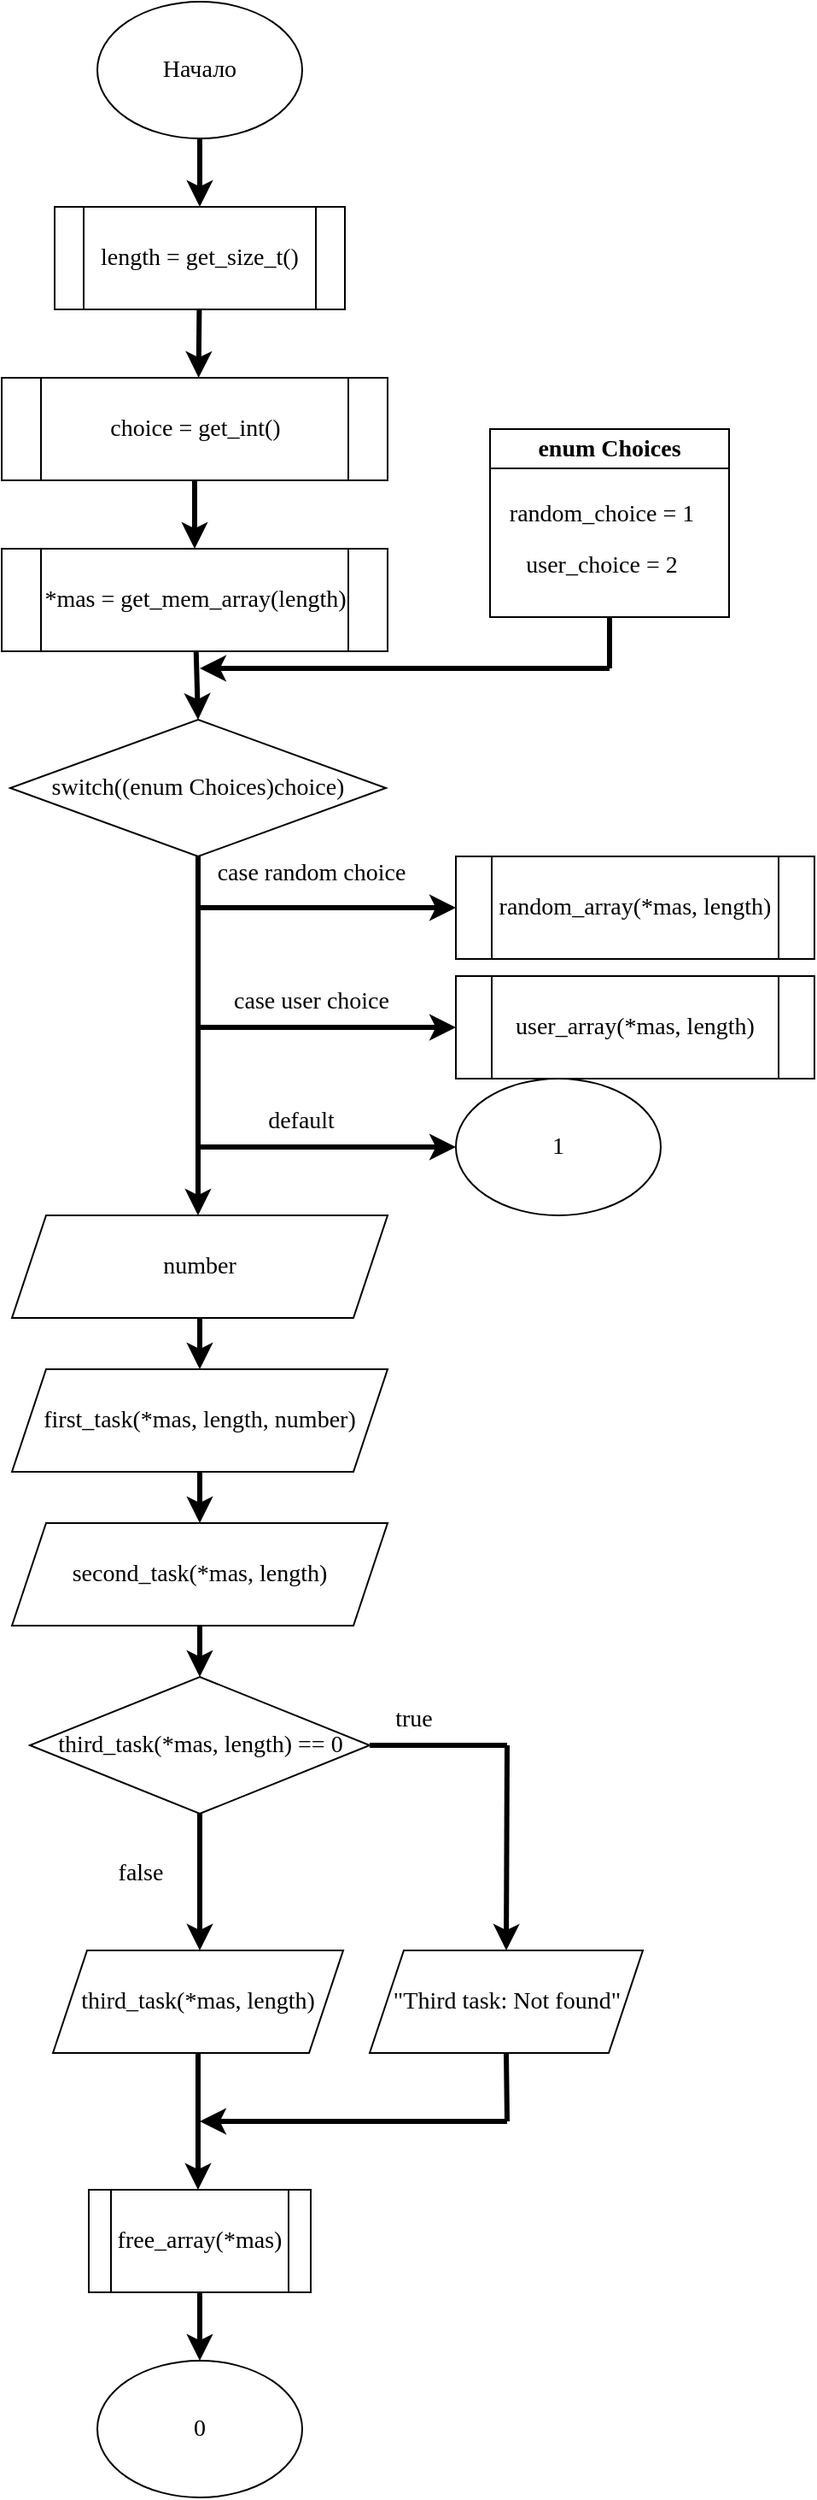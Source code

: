 <mxfile>
    <diagram id="dduAflSlmA2EmJKSDYuZ" name="main">
        <mxGraphModel dx="535" dy="475" grid="1" gridSize="10" guides="1" tooltips="1" connect="1" arrows="1" fold="1" page="1" pageScale="1" pageWidth="827" pageHeight="1169" background="#ffffff" math="0" shadow="0">
            <root>
                <mxCell id="0"/>
                <mxCell id="1" parent="0"/>
                <mxCell id="7" style="edgeStyle=none;html=1;entryX=0.5;entryY=0;entryDx=0;entryDy=0;fontFamily=Times New Roman;fontSize=14;fontColor=#000000;strokeColor=#000000;strokeWidth=3;" edge="1" parent="1" source="3">
                    <mxGeometry relative="1" as="geometry">
                        <mxPoint x="300" y="160" as="targetPoint"/>
                    </mxGeometry>
                </mxCell>
                <mxCell id="3" value="Начало&lt;div style=&quot;text-align: justify;&quot;&gt;&lt;/div&gt;" style="ellipse;whiteSpace=wrap;html=1;strokeColor=#000000;fontFamily=Times New Roman;fillColor=#FFFFFF;fontSize=14;fontColor=#000000;" vertex="1" parent="1">
                    <mxGeometry x="240" y="40" width="120" height="80" as="geometry"/>
                </mxCell>
                <mxCell id="9" style="edgeStyle=none;html=1;strokeColor=#000000;strokeWidth=3;fontFamily=Times New Roman;fontSize=14;fontColor=#000000;" edge="1" parent="1">
                    <mxGeometry relative="1" as="geometry">
                        <mxPoint x="299.7" y="220" as="sourcePoint"/>
                        <mxPoint x="299.3" y="260" as="targetPoint"/>
                    </mxGeometry>
                </mxCell>
                <mxCell id="pNEts3Y4bDYNDHWkMlwr-55" value="" style="edgeStyle=none;html=1;strokeColor=#000000;strokeWidth=3;fontFamily=Times New Roman;fontSize=14;fontColor=#000000;entryX=0.5;entryY=0;entryDx=0;entryDy=0;" edge="1" parent="1" source="10" target="13">
                    <mxGeometry relative="1" as="geometry"/>
                </mxCell>
                <mxCell id="10" value="*mas = get_mem_array(length)" style="shape=process;whiteSpace=wrap;html=1;backgroundOutline=1;strokeColor=#000000;fontFamily=Times New Roman;fontSize=14;fontColor=#000000;fillColor=#FFFFFF;" vertex="1" parent="1">
                    <mxGeometry x="184" y="360" width="226" height="60" as="geometry"/>
                </mxCell>
                <mxCell id="15" style="edgeStyle=none;html=1;strokeColor=#000000;strokeWidth=3;fontFamily=Times New Roman;fontSize=14;fontColor=#000000;" edge="1" parent="1" source="13">
                    <mxGeometry relative="1" as="geometry">
                        <mxPoint x="299" y="750" as="targetPoint"/>
                    </mxGeometry>
                </mxCell>
                <mxCell id="13" value="switch((enum Choices)choice)" style="rhombus;whiteSpace=wrap;html=1;strokeColor=#000000;fontFamily=Times New Roman;fontSize=14;fontColor=#000000;fillColor=#FFFFFF;" vertex="1" parent="1">
                    <mxGeometry x="189" y="460" width="220" height="80" as="geometry"/>
                </mxCell>
                <mxCell id="18" value="" style="endArrow=classic;html=1;strokeColor=#000000;strokeWidth=3;fontFamily=Times New Roman;fontSize=14;fontColor=#000000;" edge="1" parent="1">
                    <mxGeometry width="50" height="50" relative="1" as="geometry">
                        <mxPoint x="300" y="710" as="sourcePoint"/>
                        <mxPoint x="450" y="710" as="targetPoint"/>
                        <Array as="points"/>
                    </mxGeometry>
                </mxCell>
                <mxCell id="19" value="case random choice" style="text;html=1;align=center;verticalAlign=middle;resizable=0;points=[];autosize=1;strokeColor=none;fillColor=none;fontSize=14;fontFamily=Times New Roman;fontColor=#000000;" vertex="1" parent="1">
                    <mxGeometry x="300" y="535" width="130" height="30" as="geometry"/>
                </mxCell>
                <mxCell id="21" value="default" style="text;html=1;align=center;verticalAlign=middle;resizable=0;points=[];autosize=1;strokeColor=none;fillColor=none;fontSize=14;fontFamily=Times New Roman;fontColor=#000000;" vertex="1" parent="1">
                    <mxGeometry x="329" y="680" width="60" height="30" as="geometry"/>
                </mxCell>
                <mxCell id="22" value="random_array(*mas, length)" style="shape=process;whiteSpace=wrap;html=1;backgroundOutline=1;strokeColor=#000000;fontFamily=Times New Roman;fontSize=14;fontColor=#000000;fillColor=#FFFFFF;" vertex="1" parent="1">
                    <mxGeometry x="450" y="540" width="210" height="60" as="geometry"/>
                </mxCell>
                <mxCell id="24" value="" style="endArrow=classic;html=1;strokeColor=#000000;strokeWidth=3;fontFamily=Times New Roman;fontSize=14;fontColor=#000000;entryX=0;entryY=0.5;entryDx=0;entryDy=0;" edge="1" parent="1" target="22">
                    <mxGeometry width="50" height="50" relative="1" as="geometry">
                        <mxPoint x="300" y="570" as="sourcePoint"/>
                        <mxPoint x="460" y="530" as="targetPoint"/>
                    </mxGeometry>
                </mxCell>
                <mxCell id="20" value="case user choice" style="text;html=1;align=center;verticalAlign=middle;resizable=0;points=[];autosize=1;strokeColor=none;fillColor=none;fontSize=14;fontFamily=Times New Roman;fontColor=#000000;" vertex="1" parent="1">
                    <mxGeometry x="310" y="610" width="110" height="30" as="geometry"/>
                </mxCell>
                <mxCell id="26" value="user_array(*mas, length)" style="shape=process;whiteSpace=wrap;html=1;backgroundOutline=1;strokeColor=#000000;fontFamily=Times New Roman;fontSize=14;fontColor=#000000;fillColor=#FFFFFF;" vertex="1" parent="1">
                    <mxGeometry x="450" y="610" width="210" height="60" as="geometry"/>
                </mxCell>
                <mxCell id="27" value="" style="endArrow=classic;html=1;strokeColor=#000000;strokeWidth=3;fontFamily=Times New Roman;fontSize=14;fontColor=#000000;entryX=0;entryY=0.5;entryDx=0;entryDy=0;" edge="1" parent="1" target="26">
                    <mxGeometry width="50" height="50" relative="1" as="geometry">
                        <mxPoint x="300" y="640" as="sourcePoint"/>
                        <mxPoint x="460" y="520" as="targetPoint"/>
                    </mxGeometry>
                </mxCell>
                <mxCell id="34" style="edgeStyle=none;html=1;exitX=0.5;exitY=1;exitDx=0;exitDy=0;entryX=0.5;entryY=0;entryDx=0;entryDy=0;strokeColor=#000000;strokeWidth=3;fontFamily=Times New Roman;fontSize=14;fontColor=#000000;" edge="1" parent="1" source="30" target="32">
                    <mxGeometry relative="1" as="geometry"/>
                </mxCell>
                <mxCell id="30" value="number" style="shape=parallelogram;perimeter=parallelogramPerimeter;whiteSpace=wrap;html=1;fixedSize=1;strokeColor=#000000;fontFamily=Times New Roman;fontSize=14;fontColor=#000000;fillColor=#FFFFFF;" vertex="1" parent="1">
                    <mxGeometry x="190" y="750" width="220" height="60" as="geometry"/>
                </mxCell>
                <mxCell id="35" style="edgeStyle=none;html=1;exitX=0.5;exitY=1;exitDx=0;exitDy=0;entryX=0.5;entryY=0;entryDx=0;entryDy=0;strokeColor=#000000;strokeWidth=3;fontFamily=Times New Roman;fontSize=14;fontColor=#000000;" edge="1" parent="1" source="32" target="33">
                    <mxGeometry relative="1" as="geometry"/>
                </mxCell>
                <mxCell id="32" value="first_task(*mas, length, number)" style="shape=parallelogram;perimeter=parallelogramPerimeter;whiteSpace=wrap;html=1;fixedSize=1;strokeColor=#000000;fontFamily=Times New Roman;fontSize=14;fontColor=#000000;fillColor=#FFFFFF;" vertex="1" parent="1">
                    <mxGeometry x="190" y="840" width="220" height="60" as="geometry"/>
                </mxCell>
                <mxCell id="33" value="second_task(*mas, length)" style="shape=parallelogram;perimeter=parallelogramPerimeter;whiteSpace=wrap;html=1;fixedSize=1;strokeColor=#000000;fontFamily=Times New Roman;fontSize=14;fontColor=#000000;fillColor=#FFFFFF;" vertex="1" parent="1">
                    <mxGeometry x="190" y="930" width="220" height="60" as="geometry"/>
                </mxCell>
                <mxCell id="36" value="third_task(*mas, length) == 0" style="rhombus;whiteSpace=wrap;html=1;strokeColor=#000000;fontFamily=Times New Roman;fontSize=14;fontColor=#000000;fillColor=#FFFFFF;" vertex="1" parent="1">
                    <mxGeometry x="200.5" y="1020" width="199" height="80" as="geometry"/>
                </mxCell>
                <mxCell id="37" value="" style="endArrow=classic;html=1;strokeColor=#000000;strokeWidth=3;fontFamily=Times New Roman;fontSize=14;fontColor=#000000;exitX=0.5;exitY=1;exitDx=0;exitDy=0;entryX=0.5;entryY=0;entryDx=0;entryDy=0;" edge="1" parent="1" source="33" target="36">
                    <mxGeometry width="50" height="50" relative="1" as="geometry">
                        <mxPoint x="310" y="1040" as="sourcePoint"/>
                        <mxPoint x="360" y="990" as="targetPoint"/>
                    </mxGeometry>
                </mxCell>
                <mxCell id="39" value="" style="endArrow=none;html=1;strokeColor=#000000;strokeWidth=3;fontFamily=Times New Roman;fontSize=14;fontColor=#000000;exitX=1;exitY=0.5;exitDx=0;exitDy=0;" edge="1" parent="1" source="36">
                    <mxGeometry width="50" height="50" relative="1" as="geometry">
                        <mxPoint x="340" y="1000" as="sourcePoint"/>
                        <mxPoint x="480" y="1060" as="targetPoint"/>
                    </mxGeometry>
                </mxCell>
                <mxCell id="40" value="" style="endArrow=classic;html=1;strokeColor=#000000;strokeWidth=3;fontFamily=Times New Roman;fontSize=14;fontColor=#000000;entryX=0.5;entryY=0;entryDx=0;entryDy=0;" edge="1" parent="1" target="42">
                    <mxGeometry width="50" height="50" relative="1" as="geometry">
                        <mxPoint x="480" y="1060" as="sourcePoint"/>
                        <mxPoint x="480" y="1170" as="targetPoint"/>
                    </mxGeometry>
                </mxCell>
                <mxCell id="41" value="true" style="text;html=1;align=center;verticalAlign=middle;resizable=0;points=[];autosize=1;strokeColor=none;fillColor=none;fontSize=14;fontFamily=Times New Roman;fontColor=#000000;" vertex="1" parent="1">
                    <mxGeometry x="400" y="1030" width="50" height="30" as="geometry"/>
                </mxCell>
                <mxCell id="42" value="&quot;Third task: Not found&quot;" style="shape=parallelogram;perimeter=parallelogramPerimeter;whiteSpace=wrap;html=1;fixedSize=1;strokeColor=#000000;fontFamily=Times New Roman;fontSize=14;fontColor=#000000;fillColor=#FFFFFF;" vertex="1" parent="1">
                    <mxGeometry x="399.5" y="1180" width="160" height="60" as="geometry"/>
                </mxCell>
                <mxCell id="43" value="" style="endArrow=classic;html=1;strokeColor=#000000;strokeWidth=3;fontFamily=Times New Roman;fontSize=14;fontColor=#000000;exitX=0.5;exitY=1;exitDx=0;exitDy=0;" edge="1" parent="1" source="36">
                    <mxGeometry width="50" height="50" relative="1" as="geometry">
                        <mxPoint x="340" y="1090" as="sourcePoint"/>
                        <mxPoint x="300" y="1180" as="targetPoint"/>
                    </mxGeometry>
                </mxCell>
                <mxCell id="44" value="false" style="text;html=1;align=center;verticalAlign=middle;resizable=0;points=[];autosize=1;strokeColor=none;fillColor=none;fontSize=14;fontFamily=Times New Roman;fontColor=#000000;" vertex="1" parent="1">
                    <mxGeometry x="240" y="1120" width="50" height="30" as="geometry"/>
                </mxCell>
                <mxCell id="45" value="third_task(*mas, length)" style="shape=parallelogram;perimeter=parallelogramPerimeter;whiteSpace=wrap;html=1;fixedSize=1;strokeColor=#000000;fontFamily=Times New Roman;fontSize=14;fontColor=#000000;fillColor=#FFFFFF;" vertex="1" parent="1">
                    <mxGeometry x="214" y="1180" width="170" height="60" as="geometry"/>
                </mxCell>
                <mxCell id="47" value="" style="endArrow=classic;html=1;strokeColor=#000000;strokeWidth=3;fontFamily=Times New Roman;fontSize=14;fontColor=#000000;exitX=0.5;exitY=1;exitDx=0;exitDy=0;" edge="1" parent="1" source="45">
                    <mxGeometry width="50" height="50" relative="1" as="geometry">
                        <mxPoint x="330" y="1230" as="sourcePoint"/>
                        <mxPoint x="299" y="1320" as="targetPoint"/>
                    </mxGeometry>
                </mxCell>
                <mxCell id="48" value="" style="endArrow=none;html=1;strokeColor=#000000;strokeWidth=3;fontFamily=Times New Roman;fontSize=14;fontColor=#000000;exitX=0.5;exitY=1;exitDx=0;exitDy=0;" edge="1" parent="1" source="42">
                    <mxGeometry width="50" height="50" relative="1" as="geometry">
                        <mxPoint x="330" y="1230" as="sourcePoint"/>
                        <mxPoint x="480" y="1280" as="targetPoint"/>
                    </mxGeometry>
                </mxCell>
                <mxCell id="49" value="" style="endArrow=classic;html=1;strokeColor=#000000;strokeWidth=3;fontFamily=Times New Roman;fontSize=14;fontColor=#000000;" edge="1" parent="1">
                    <mxGeometry width="50" height="50" relative="1" as="geometry">
                        <mxPoint x="480" y="1280" as="sourcePoint"/>
                        <mxPoint x="300" y="1280" as="targetPoint"/>
                    </mxGeometry>
                </mxCell>
                <mxCell id="50" value="free_array(*mas)" style="shape=process;whiteSpace=wrap;html=1;backgroundOutline=1;strokeColor=#000000;fontFamily=Times New Roman;fontSize=14;fontColor=#000000;fillColor=#FFFFFF;" vertex="1" parent="1">
                    <mxGeometry x="235" y="1320" width="130" height="60" as="geometry"/>
                </mxCell>
                <mxCell id="52" value="" style="endArrow=classic;html=1;strokeColor=#000000;strokeWidth=3;fontFamily=Times New Roman;fontSize=14;fontColor=#000000;exitX=0.5;exitY=1;exitDx=0;exitDy=0;entryX=0.5;entryY=0;entryDx=0;entryDy=0;" edge="1" parent="1" source="50">
                    <mxGeometry width="50" height="50" relative="1" as="geometry">
                        <mxPoint x="330" y="1330" as="sourcePoint"/>
                        <mxPoint x="300" y="1420" as="targetPoint"/>
                    </mxGeometry>
                </mxCell>
                <mxCell id="b3Zedy9EDPFAXGnqCpEN-53" value="enum Choices" style="swimlane;whiteSpace=wrap;html=1;strokeColor=#000000;fontFamily=Times New Roman;fontSize=14;fontColor=#000000;fillColor=#FFFFFF;" vertex="1" parent="1">
                    <mxGeometry x="470" y="290" width="140" height="110" as="geometry"/>
                </mxCell>
                <mxCell id="b3Zedy9EDPFAXGnqCpEN-54" value="random_choice = 1" style="text;html=1;align=center;verticalAlign=middle;resizable=0;points=[];autosize=1;strokeColor=none;fillColor=none;fontSize=14;fontFamily=Times New Roman;fontColor=#000000;" vertex="1" parent="b3Zedy9EDPFAXGnqCpEN-53">
                    <mxGeometry y="35" width="130" height="30" as="geometry"/>
                </mxCell>
                <mxCell id="b3Zedy9EDPFAXGnqCpEN-55" value="user_choice = 2" style="text;html=1;align=center;verticalAlign=middle;resizable=0;points=[];autosize=1;strokeColor=none;fillColor=none;fontSize=14;fontFamily=Times New Roman;fontColor=#000000;" vertex="1" parent="b3Zedy9EDPFAXGnqCpEN-53">
                    <mxGeometry x="9.5" y="65" width="110" height="30" as="geometry"/>
                </mxCell>
                <mxCell id="b3Zedy9EDPFAXGnqCpEN-56" value="" style="endArrow=none;html=1;strokeColor=#000000;strokeWidth=3;fontFamily=Times New Roman;fontSize=14;fontColor=#000000;entryX=0.5;entryY=1;entryDx=0;entryDy=0;" edge="1" parent="1" target="b3Zedy9EDPFAXGnqCpEN-53">
                    <mxGeometry width="50" height="50" relative="1" as="geometry">
                        <mxPoint x="540" y="430" as="sourcePoint"/>
                        <mxPoint x="450" y="440" as="targetPoint"/>
                    </mxGeometry>
                </mxCell>
                <mxCell id="b3Zedy9EDPFAXGnqCpEN-57" value="" style="endArrow=classic;html=1;strokeColor=#000000;strokeWidth=3;fontFamily=Times New Roman;fontSize=14;fontColor=#000000;" edge="1" parent="1">
                    <mxGeometry width="50" height="50" relative="1" as="geometry">
                        <mxPoint x="540" y="430" as="sourcePoint"/>
                        <mxPoint x="300" y="430" as="targetPoint"/>
                    </mxGeometry>
                </mxCell>
                <mxCell id="1TIcCexqWjtkCrMtU1Bt-52" value="0" style="ellipse;whiteSpace=wrap;html=1;strokeColor=#000000;fontFamily=Times New Roman;fontSize=14;fontColor=#000000;fillColor=#FFFFFF;" vertex="1" parent="1">
                    <mxGeometry x="240" y="1420" width="120" height="80" as="geometry"/>
                </mxCell>
                <mxCell id="1TIcCexqWjtkCrMtU1Bt-53" value="1" style="ellipse;whiteSpace=wrap;html=1;strokeColor=#000000;fontFamily=Times New Roman;fontSize=14;fontColor=#000000;fillColor=#FFFFFF;" vertex="1" parent="1">
                    <mxGeometry x="450" y="670" width="120" height="80" as="geometry"/>
                </mxCell>
                <mxCell id="pNEts3Y4bDYNDHWkMlwr-52" value="length = get_size_t()" style="shape=process;whiteSpace=wrap;html=1;backgroundOutline=1;strokeColor=#000000;fontFamily=Times New Roman;fontSize=14;fontColor=#000000;fillColor=#FFFFFF;" vertex="1" parent="1">
                    <mxGeometry x="215" y="160" width="170" height="60" as="geometry"/>
                </mxCell>
                <mxCell id="pNEts3Y4bDYNDHWkMlwr-54" value="" style="edgeStyle=none;html=1;strokeColor=#000000;strokeWidth=3;fontFamily=Times New Roman;fontSize=14;fontColor=#000000;" edge="1" parent="1" source="pNEts3Y4bDYNDHWkMlwr-53" target="10">
                    <mxGeometry relative="1" as="geometry"/>
                </mxCell>
                <mxCell id="pNEts3Y4bDYNDHWkMlwr-53" value="choice = get_int()" style="shape=process;whiteSpace=wrap;html=1;backgroundOutline=1;strokeColor=#000000;fontFamily=Times New Roman;fontSize=14;fontColor=#000000;fillColor=#FFFFFF;" vertex="1" parent="1">
                    <mxGeometry x="184" y="260" width="226" height="60" as="geometry"/>
                </mxCell>
            </root>
        </mxGraphModel>
    </diagram>
    <diagram id="u3yC7wwah0V7eCWNw64F" name="get_mem_array">
        <mxGraphModel dx="535" dy="475" grid="1" gridSize="10" guides="1" tooltips="1" connect="1" arrows="1" fold="1" page="1" pageScale="1" pageWidth="827" pageHeight="1169" background="#ffffff" math="0" shadow="0">
            <root>
                <mxCell id="0"/>
                <mxCell id="1" parent="0"/>
                <mxCell id="7kKWyREf13AJe1QysBUn-3" value="" style="edgeStyle=none;html=1;strokeColor=#000000;strokeWidth=3;fontFamily=Times New Roman;fontSize=14;fontColor=#000000;" edge="1" parent="1" source="7kKWyREf13AJe1QysBUn-1" target="7kKWyREf13AJe1QysBUn-2">
                    <mxGeometry relative="1" as="geometry"/>
                </mxCell>
                <mxCell id="7kKWyREf13AJe1QysBUn-1" value="length" style="ellipse;whiteSpace=wrap;html=1;strokeColor=#000000;fontFamily=Times New Roman;fontSize=14;fontColor=#000000;fillColor=#FFFFFF;" vertex="1" parent="1">
                    <mxGeometry x="200" y="40" width="120" height="80" as="geometry"/>
                </mxCell>
                <mxCell id="8zzSYr8SPr4C44vhaHoF-2" value="" style="edgeStyle=none;html=1;strokeColor=#000000;strokeWidth=3;fontFamily=Times New Roman;fontSize=14;fontColor=#000000;" edge="1" parent="1" source="7kKWyREf13AJe1QysBUn-2" target="8zzSYr8SPr4C44vhaHoF-1">
                    <mxGeometry relative="1" as="geometry"/>
                </mxCell>
                <mxCell id="7kKWyREf13AJe1QysBUn-2" value="*array = malloc(length * sizeof(int))" style="shape=process;whiteSpace=wrap;html=1;backgroundOutline=1;strokeColor=#000000;fontFamily=Times New Roman;fontSize=14;fontColor=#000000;fillColor=#FFFFFF;" vertex="1" parent="1">
                    <mxGeometry x="130" y="140" width="260" height="60" as="geometry"/>
                </mxCell>
                <mxCell id="8zzSYr8SPr4C44vhaHoF-1" value="NULL == array" style="rhombus;whiteSpace=wrap;html=1;strokeColor=#000000;fontFamily=Times New Roman;fontSize=14;fontColor=#000000;fillColor=#FFFFFF;" vertex="1" parent="1">
                    <mxGeometry x="165" y="230" width="190" height="80" as="geometry"/>
                </mxCell>
                <mxCell id="8zzSYr8SPr4C44vhaHoF-3" value="" style="endArrow=none;html=1;strokeColor=#000000;strokeWidth=3;fontFamily=Times New Roman;fontSize=14;fontColor=#000000;exitX=1;exitY=0.5;exitDx=0;exitDy=0;" edge="1" parent="1" source="8zzSYr8SPr4C44vhaHoF-1">
                    <mxGeometry width="50" height="50" relative="1" as="geometry">
                        <mxPoint x="250" y="320" as="sourcePoint"/>
                        <mxPoint x="440" y="270" as="targetPoint"/>
                    </mxGeometry>
                </mxCell>
                <mxCell id="8zzSYr8SPr4C44vhaHoF-4" value="" style="endArrow=classic;html=1;strokeColor=#000000;strokeWidth=3;fontFamily=Times New Roman;fontSize=14;fontColor=#000000;" edge="1" parent="1">
                    <mxGeometry width="50" height="50" relative="1" as="geometry">
                        <mxPoint x="440" y="270" as="sourcePoint"/>
                        <mxPoint x="440" y="360" as="targetPoint"/>
                    </mxGeometry>
                </mxCell>
                <mxCell id="8zzSYr8SPr4C44vhaHoF-5" value="true" style="text;html=1;align=center;verticalAlign=middle;resizable=0;points=[];autosize=1;strokeColor=none;fillColor=none;fontSize=14;fontFamily=Times New Roman;fontColor=#000000;" vertex="1" parent="1">
                    <mxGeometry x="365" y="235" width="50" height="30" as="geometry"/>
                </mxCell>
                <mxCell id="8zzSYr8SPr4C44vhaHoF-9" value="" style="edgeStyle=none;html=1;strokeColor=#000000;strokeWidth=3;fontFamily=Times New Roman;fontSize=14;fontColor=#000000;" edge="1" parent="1" source="8zzSYr8SPr4C44vhaHoF-6" target="8zzSYr8SPr4C44vhaHoF-8">
                    <mxGeometry relative="1" as="geometry"/>
                </mxCell>
                <mxCell id="8zzSYr8SPr4C44vhaHoF-6" value="errno = ENOMEM" style="shape=process;whiteSpace=wrap;html=1;backgroundOutline=1;strokeColor=#000000;fontFamily=Times New Roman;fontSize=14;fontColor=#000000;fillColor=#FFFFFF;" vertex="1" parent="1">
                    <mxGeometry x="365" y="360" width="150" height="60" as="geometry"/>
                </mxCell>
                <mxCell id="8zzSYr8SPr4C44vhaHoF-11" value="" style="edgeStyle=none;html=1;strokeColor=#000000;strokeWidth=3;fontFamily=Times New Roman;fontSize=14;fontColor=#000000;" edge="1" parent="1" source="8zzSYr8SPr4C44vhaHoF-8" target="8zzSYr8SPr4C44vhaHoF-10">
                    <mxGeometry relative="1" as="geometry"/>
                </mxCell>
                <mxCell id="8zzSYr8SPr4C44vhaHoF-8" value="perror(&quot;Error: &quot;)" style="shape=parallelogram;perimeter=parallelogramPerimeter;whiteSpace=wrap;html=1;fixedSize=1;strokeColor=#000000;fontFamily=Times New Roman;fontSize=14;fontColor=#000000;fillColor=#FFFFFF;" vertex="1" parent="1">
                    <mxGeometry x="360" y="460" width="160" height="60" as="geometry"/>
                </mxCell>
                <mxCell id="8zzSYr8SPr4C44vhaHoF-10" value="abort()" style="ellipse;whiteSpace=wrap;html=1;strokeColor=#000000;fontFamily=Times New Roman;fontSize=14;fontColor=#000000;fillColor=#FFFFFF;" vertex="1" parent="1">
                    <mxGeometry x="380" y="560" width="120" height="80" as="geometry"/>
                </mxCell>
                <mxCell id="8zzSYr8SPr4C44vhaHoF-12" value="" style="endArrow=classic;html=1;strokeColor=#000000;strokeWidth=3;fontFamily=Times New Roman;fontSize=14;fontColor=#000000;exitX=0.5;exitY=1;exitDx=0;exitDy=0;" edge="1" parent="1" source="8zzSYr8SPr4C44vhaHoF-1">
                    <mxGeometry width="50" height="50" relative="1" as="geometry">
                        <mxPoint x="290" y="490" as="sourcePoint"/>
                        <mxPoint x="260" y="440" as="targetPoint"/>
                    </mxGeometry>
                </mxCell>
                <mxCell id="8zzSYr8SPr4C44vhaHoF-13" value="array" style="ellipse;whiteSpace=wrap;html=1;strokeColor=#000000;fontFamily=Times New Roman;fontSize=14;fontColor=#000000;fillColor=#FFFFFF;" vertex="1" parent="1">
                    <mxGeometry x="200" y="440" width="120" height="80" as="geometry"/>
                </mxCell>
            </root>
        </mxGraphModel>
    </diagram>
    <diagram id="GC2nhb8O_OKE1YCj7fj9" name="random_array">
        <mxGraphModel dx="535" dy="475" grid="1" gridSize="10" guides="1" tooltips="1" connect="1" arrows="1" fold="1" page="1" pageScale="1" pageWidth="827" pageHeight="1169" background="#ffffff" math="0" shadow="0">
            <root>
                <mxCell id="0"/>
                <mxCell id="1" parent="0"/>
                <mxCell id="FZIqqEBbdKfMuZb5PTaa-4" value="" style="edgeStyle=none;html=1;strokeColor=#000000;strokeWidth=3;fontFamily=Times New Roman;fontSize=14;fontColor=#000000;" edge="1" parent="1" source="FZIqqEBbdKfMuZb5PTaa-1" target="FZIqqEBbdKfMuZb5PTaa-3">
                    <mxGeometry relative="1" as="geometry"/>
                </mxCell>
                <mxCell id="FZIqqEBbdKfMuZb5PTaa-1" value="*array, length" style="ellipse;whiteSpace=wrap;html=1;strokeColor=#000000;fontFamily=Times New Roman;fontSize=14;fontColor=#000000;fillColor=#FFFFFF;" vertex="1" parent="1">
                    <mxGeometry x="160" y="40" width="120" height="80" as="geometry"/>
                </mxCell>
                <mxCell id="FZIqqEBbdKfMuZb5PTaa-2" value="i &amp;lt; length" style="rhombus;whiteSpace=wrap;html=1;strokeColor=#000000;fontFamily=Times New Roman;fontSize=14;fontColor=#000000;fillColor=#FFFFFF;" vertex="1" parent="1">
                    <mxGeometry x="165" y="230" width="110" height="80" as="geometry"/>
                </mxCell>
                <mxCell id="FZIqqEBbdKfMuZb5PTaa-5" value="" style="edgeStyle=none;html=1;strokeColor=#000000;strokeWidth=3;fontFamily=Times New Roman;fontSize=14;fontColor=#000000;" edge="1" parent="1" source="FZIqqEBbdKfMuZb5PTaa-3" target="FZIqqEBbdKfMuZb5PTaa-2">
                    <mxGeometry relative="1" as="geometry"/>
                </mxCell>
                <mxCell id="FZIqqEBbdKfMuZb5PTaa-3" value="i = 0" style="shape=process;whiteSpace=wrap;html=1;backgroundOutline=1;strokeColor=#000000;fontFamily=Times New Roman;fontSize=14;fontColor=#000000;fillColor=#FFFFFF;" vertex="1" parent="1">
                    <mxGeometry x="110" y="150" width="220" height="60" as="geometry"/>
                </mxCell>
                <mxCell id="FZIqqEBbdKfMuZb5PTaa-6" value="" style="endArrow=classic;html=1;strokeColor=#000000;strokeWidth=3;fontFamily=Times New Roman;fontSize=14;fontColor=#000000;exitX=0.5;exitY=1;exitDx=0;exitDy=0;" edge="1" parent="1" source="FZIqqEBbdKfMuZb5PTaa-2">
                    <mxGeometry width="50" height="50" relative="1" as="geometry">
                        <mxPoint x="280" y="420" as="sourcePoint"/>
                        <mxPoint x="220" y="400" as="targetPoint"/>
                    </mxGeometry>
                </mxCell>
                <mxCell id="FZIqqEBbdKfMuZb5PTaa-7" value="true" style="text;html=1;align=center;verticalAlign=middle;resizable=0;points=[];autosize=1;strokeColor=none;fillColor=none;fontSize=14;fontFamily=Times New Roman;fontColor=#000000;" vertex="1" parent="1">
                    <mxGeometry x="160" y="330" width="50" height="30" as="geometry"/>
                </mxCell>
                <mxCell id="FZIqqEBbdKfMuZb5PTaa-10" value="" style="edgeStyle=none;html=1;strokeColor=#000000;strokeWidth=3;fontFamily=Times New Roman;fontSize=14;fontColor=#000000;" edge="1" parent="1" source="FZIqqEBbdKfMuZb5PTaa-8" target="FZIqqEBbdKfMuZb5PTaa-9">
                    <mxGeometry relative="1" as="geometry"/>
                </mxCell>
                <mxCell id="FZIqqEBbdKfMuZb5PTaa-8" value="array[i] = rand() % 200 - 100" style="shape=process;whiteSpace=wrap;html=1;backgroundOutline=1;strokeColor=#000000;fontFamily=Times New Roman;fontSize=14;fontColor=#000000;fillColor=#FFFFFF;" vertex="1" parent="1">
                    <mxGeometry x="110" y="400" width="215" height="60" as="geometry"/>
                </mxCell>
                <mxCell id="FZIqqEBbdKfMuZb5PTaa-9" value="i++" style="shape=process;whiteSpace=wrap;html=1;backgroundOutline=1;strokeColor=#000000;fontFamily=Times New Roman;fontSize=14;fontColor=#000000;fillColor=#FFFFFF;" vertex="1" parent="1">
                    <mxGeometry x="110" y="480" width="210" height="60" as="geometry"/>
                </mxCell>
                <mxCell id="FZIqqEBbdKfMuZb5PTaa-11" value="" style="endArrow=none;html=1;strokeColor=#000000;strokeWidth=3;fontFamily=Times New Roman;fontSize=14;fontColor=#000000;exitX=1;exitY=0.5;exitDx=0;exitDy=0;" edge="1" parent="1" source="FZIqqEBbdKfMuZb5PTaa-9">
                    <mxGeometry width="50" height="50" relative="1" as="geometry">
                        <mxPoint x="280" y="420" as="sourcePoint"/>
                        <mxPoint x="370" y="510" as="targetPoint"/>
                    </mxGeometry>
                </mxCell>
                <mxCell id="FZIqqEBbdKfMuZb5PTaa-13" value="" style="endArrow=none;html=1;strokeColor=#000000;strokeWidth=3;fontFamily=Times New Roman;fontSize=14;fontColor=#000000;" edge="1" parent="1">
                    <mxGeometry width="50" height="50" relative="1" as="geometry">
                        <mxPoint x="370" y="510" as="sourcePoint"/>
                        <mxPoint x="370" y="270" as="targetPoint"/>
                    </mxGeometry>
                </mxCell>
                <mxCell id="FZIqqEBbdKfMuZb5PTaa-14" value="" style="endArrow=classic;html=1;strokeColor=#000000;strokeWidth=3;fontFamily=Times New Roman;fontSize=14;fontColor=#000000;entryX=1;entryY=0.5;entryDx=0;entryDy=0;" edge="1" parent="1" target="FZIqqEBbdKfMuZb5PTaa-2">
                    <mxGeometry width="50" height="50" relative="1" as="geometry">
                        <mxPoint x="370" y="270" as="sourcePoint"/>
                        <mxPoint x="330" y="370" as="targetPoint"/>
                    </mxGeometry>
                </mxCell>
            </root>
        </mxGraphModel>
    </diagram>
    <diagram id="zMrEUnjuxy22pgAJR4XY" name="user_choice">
        <mxGraphModel dx="535" dy="475" grid="1" gridSize="10" guides="1" tooltips="1" connect="1" arrows="1" fold="1" page="1" pageScale="1" pageWidth="827" pageHeight="1169" background="#ffffff" math="0" shadow="0">
            <root>
                <mxCell id="0"/>
                <mxCell id="1" parent="0"/>
                <mxCell id="A7lQrGsJFIJaW99qyyGC-4" value="" style="edgeStyle=none;html=1;strokeColor=#000000;strokeWidth=3;fontFamily=Times New Roman;fontSize=14;fontColor=#000000;" edge="1" parent="1" source="A7lQrGsJFIJaW99qyyGC-1" target="A7lQrGsJFIJaW99qyyGC-2">
                    <mxGeometry relative="1" as="geometry"/>
                </mxCell>
                <mxCell id="A7lQrGsJFIJaW99qyyGC-1" value="*array, length" style="ellipse;whiteSpace=wrap;html=1;strokeColor=#000000;fontFamily=Times New Roman;fontSize=14;fontColor=#000000;fillColor=#FFFFFF;" vertex="1" parent="1">
                    <mxGeometry x="200" y="40" width="120" height="80" as="geometry"/>
                </mxCell>
                <mxCell id="A7lQrGsJFIJaW99qyyGC-5" value="" style="edgeStyle=none;html=1;strokeColor=#000000;strokeWidth=3;fontFamily=Times New Roman;fontSize=14;fontColor=#000000;" edge="1" parent="1" source="A7lQrGsJFIJaW99qyyGC-2" target="A7lQrGsJFIJaW99qyyGC-3">
                    <mxGeometry relative="1" as="geometry"/>
                </mxCell>
                <mxCell id="A7lQrGsJFIJaW99qyyGC-2" value="i = 0" style="shape=process;whiteSpace=wrap;html=1;backgroundOutline=1;strokeColor=#000000;fontFamily=Times New Roman;fontSize=14;fontColor=#000000;fillColor=#FFFFFF;" vertex="1" parent="1">
                    <mxGeometry x="190" y="150" width="140" height="60" as="geometry"/>
                </mxCell>
                <mxCell id="A7lQrGsJFIJaW99qyyGC-3" value="i &amp;lt; length" style="rhombus;whiteSpace=wrap;html=1;strokeColor=#000000;fontFamily=Times New Roman;fontSize=14;fontColor=#000000;fillColor=#FFFFFF;" vertex="1" parent="1">
                    <mxGeometry x="220" y="240" width="80" height="80" as="geometry"/>
                </mxCell>
                <mxCell id="A7lQrGsJFIJaW99qyyGC-6" value="" style="endArrow=classic;html=1;strokeColor=#000000;strokeWidth=3;fontFamily=Times New Roman;fontSize=14;fontColor=#000000;exitX=0.5;exitY=1;exitDx=0;exitDy=0;" edge="1" parent="1" source="A7lQrGsJFIJaW99qyyGC-3">
                    <mxGeometry width="50" height="50" relative="1" as="geometry">
                        <mxPoint x="290" y="350" as="sourcePoint"/>
                        <mxPoint x="260" y="400" as="targetPoint"/>
                    </mxGeometry>
                </mxCell>
                <mxCell id="A7lQrGsJFIJaW99qyyGC-7" value="true" style="text;html=1;align=center;verticalAlign=middle;resizable=0;points=[];autosize=1;strokeColor=none;fillColor=none;fontSize=14;fontFamily=Times New Roman;fontColor=#000000;" vertex="1" parent="1">
                    <mxGeometry x="200" y="330" width="50" height="30" as="geometry"/>
                </mxCell>
                <mxCell id="A7lQrGsJFIJaW99qyyGC-10" value="" style="edgeStyle=none;html=1;strokeColor=#000000;strokeWidth=3;fontFamily=Times New Roman;fontSize=14;fontColor=#000000;" edge="1" parent="1" source="A7lQrGsJFIJaW99qyyGC-8" target="A7lQrGsJFIJaW99qyyGC-9">
                    <mxGeometry relative="1" as="geometry"/>
                </mxCell>
                <mxCell id="A7lQrGsJFIJaW99qyyGC-8" value="array[i] = get_int()" style="shape=process;whiteSpace=wrap;html=1;backgroundOutline=1;strokeColor=#000000;fontFamily=Times New Roman;fontSize=14;fontColor=#000000;fillColor=#FFFFFF;" vertex="1" parent="1">
                    <mxGeometry x="185" y="400" width="150" height="60" as="geometry"/>
                </mxCell>
                <mxCell id="A7lQrGsJFIJaW99qyyGC-9" value="i++" style="shape=process;whiteSpace=wrap;html=1;backgroundOutline=1;strokeColor=#000000;fontFamily=Times New Roman;fontSize=14;fontColor=#000000;fillColor=#FFFFFF;" vertex="1" parent="1">
                    <mxGeometry x="185" y="480" width="150" height="60" as="geometry"/>
                </mxCell>
                <mxCell id="A7lQrGsJFIJaW99qyyGC-11" value="" style="endArrow=none;html=1;strokeColor=#000000;strokeWidth=3;fontFamily=Times New Roman;fontSize=14;fontColor=#000000;exitX=1;exitY=0.5;exitDx=0;exitDy=0;" edge="1" parent="1" source="A7lQrGsJFIJaW99qyyGC-9">
                    <mxGeometry width="50" height="50" relative="1" as="geometry">
                        <mxPoint x="270" y="400" as="sourcePoint"/>
                        <mxPoint x="390" y="510" as="targetPoint"/>
                    </mxGeometry>
                </mxCell>
                <mxCell id="A7lQrGsJFIJaW99qyyGC-12" value="" style="endArrow=classic;html=1;strokeColor=#000000;strokeWidth=3;fontFamily=Times New Roman;fontSize=14;fontColor=#000000;entryX=1;entryY=0.5;entryDx=0;entryDy=0;" edge="1" parent="1" target="A7lQrGsJFIJaW99qyyGC-3">
                    <mxGeometry width="50" height="50" relative="1" as="geometry">
                        <mxPoint x="390" y="280" as="sourcePoint"/>
                        <mxPoint x="400" y="280" as="targetPoint"/>
                    </mxGeometry>
                </mxCell>
                <mxCell id="A7lQrGsJFIJaW99qyyGC-13" value="" style="endArrow=none;html=1;strokeColor=#000000;strokeWidth=3;fontFamily=Times New Roman;fontSize=14;fontColor=#000000;" edge="1" parent="1">
                    <mxGeometry width="50" height="50" relative="1" as="geometry">
                        <mxPoint x="390" y="510" as="sourcePoint"/>
                        <mxPoint x="390" y="280" as="targetPoint"/>
                    </mxGeometry>
                </mxCell>
            </root>
        </mxGraphModel>
    </diagram>
    <diagram id="HMng-LEVKnZeqqk1vaZv" name="get_int">
        <mxGraphModel dx="535" dy="475" grid="1" gridSize="10" guides="1" tooltips="1" connect="1" arrows="1" fold="1" page="1" pageScale="1" pageWidth="827" pageHeight="1169" background="#ffffff" math="0" shadow="0">
            <root>
                <mxCell id="0"/>
                <mxCell id="1" parent="0"/>
                <mxCell id="7ZlSvFh9n26bm6qY3kz7-4" value="" style="edgeStyle=none;html=1;strokeColor=#000000;strokeWidth=3;fontFamily=Times New Roman;fontSize=14;fontColor=#000000;" edge="1" parent="1" source="7ZlSvFh9n26bm6qY3kz7-1" target="7ZlSvFh9n26bm6qY3kz7-2">
                    <mxGeometry relative="1" as="geometry"/>
                </mxCell>
                <mxCell id="7ZlSvFh9n26bm6qY3kz7-1" value="Начало" style="ellipse;whiteSpace=wrap;html=1;strokeColor=#000000;fontFamily=Times New Roman;fontSize=14;fontColor=#000000;fillColor=#FFFFFF;" vertex="1" parent="1">
                    <mxGeometry x="200" y="40" width="120" height="80" as="geometry"/>
                </mxCell>
                <mxCell id="7ZlSvFh9n26bm6qY3kz7-5" value="" style="edgeStyle=none;html=1;strokeColor=#000000;strokeWidth=3;fontFamily=Times New Roman;fontSize=14;fontColor=#000000;" edge="1" parent="1" source="7ZlSvFh9n26bm6qY3kz7-2" target="7ZlSvFh9n26bm6qY3kz7-3">
                    <mxGeometry relative="1" as="geometry"/>
                </mxCell>
                <mxCell id="7ZlSvFh9n26bm6qY3kz7-2" value="number" style="shape=process;whiteSpace=wrap;html=1;backgroundOutline=1;strokeColor=#000000;fontFamily=Times New Roman;fontSize=14;fontColor=#000000;fillColor=#FFFFFF;" vertex="1" parent="1">
                    <mxGeometry x="200" y="150" width="120" height="60" as="geometry"/>
                </mxCell>
                <mxCell id="7ZlSvFh9n26bm6qY3kz7-3" value="scanf(&quot;%d&quot;, &amp;amp;number) != 1" style="rhombus;whiteSpace=wrap;html=1;strokeColor=#000000;fontFamily=Times New Roman;fontSize=14;fontColor=#000000;fillColor=#FFFFFF;" vertex="1" parent="1">
                    <mxGeometry x="170" y="240" width="180" height="80" as="geometry"/>
                </mxCell>
                <mxCell id="7ZlSvFh9n26bm6qY3kz7-6" value="" style="endArrow=none;html=1;strokeColor=#000000;strokeWidth=3;fontFamily=Times New Roman;fontSize=14;fontColor=#000000;exitX=1;exitY=0.5;exitDx=0;exitDy=0;" edge="1" parent="1" source="7ZlSvFh9n26bm6qY3kz7-3">
                    <mxGeometry width="50" height="50" relative="1" as="geometry">
                        <mxPoint x="270" y="430" as="sourcePoint"/>
                        <mxPoint x="410" y="280" as="targetPoint"/>
                    </mxGeometry>
                </mxCell>
                <mxCell id="7ZlSvFh9n26bm6qY3kz7-7" value="" style="endArrow=none;html=1;strokeColor=#000000;strokeWidth=3;fontFamily=Times New Roman;fontSize=14;fontColor=#000000;entryX=0;entryY=0.5;entryDx=0;entryDy=0;" edge="1" parent="1" target="7ZlSvFh9n26bm6qY3kz7-3">
                    <mxGeometry width="50" height="50" relative="1" as="geometry">
                        <mxPoint x="100" y="280" as="sourcePoint"/>
                        <mxPoint x="320" y="380" as="targetPoint"/>
                    </mxGeometry>
                </mxCell>
                <mxCell id="7ZlSvFh9n26bm6qY3kz7-8" value="" style="endArrow=classic;html=1;strokeColor=#000000;strokeWidth=3;fontFamily=Times New Roman;fontSize=14;fontColor=#000000;" edge="1" parent="1">
                    <mxGeometry width="50" height="50" relative="1" as="geometry">
                        <mxPoint x="410" y="280" as="sourcePoint"/>
                        <mxPoint x="410" y="400" as="targetPoint"/>
                    </mxGeometry>
                </mxCell>
                <mxCell id="7ZlSvFh9n26bm6qY3kz7-9" value="" style="endArrow=classic;html=1;strokeColor=#000000;strokeWidth=3;fontFamily=Times New Roman;fontSize=14;fontColor=#000000;" edge="1" parent="1">
                    <mxGeometry width="50" height="50" relative="1" as="geometry">
                        <mxPoint x="100" y="280" as="sourcePoint"/>
                        <mxPoint x="100" y="400" as="targetPoint"/>
                    </mxGeometry>
                </mxCell>
                <mxCell id="7ZlSvFh9n26bm6qY3kz7-10" value="true" style="text;html=1;align=center;verticalAlign=middle;resizable=0;points=[];autosize=1;strokeColor=none;fillColor=none;fontSize=14;fontFamily=Times New Roman;fontColor=#000000;" vertex="1" parent="1">
                    <mxGeometry x="360" y="250" width="50" height="30" as="geometry"/>
                </mxCell>
                <mxCell id="7ZlSvFh9n26bm6qY3kz7-12" value="false" style="text;html=1;align=center;verticalAlign=middle;resizable=0;points=[];autosize=1;strokeColor=none;fillColor=none;fontSize=14;fontFamily=Times New Roman;fontColor=#000000;" vertex="1" parent="1">
                    <mxGeometry x="105" y="245" width="50" height="30" as="geometry"/>
                </mxCell>
                <mxCell id="7ZlSvFh9n26bm6qY3kz7-13" value="number" style="ellipse;whiteSpace=wrap;html=1;strokeColor=#000000;fontFamily=Times New Roman;fontSize=14;fontColor=#000000;fillColor=#FFFFFF;" vertex="1" parent="1">
                    <mxGeometry x="40" y="400" width="120" height="80" as="geometry"/>
                </mxCell>
                <mxCell id="7ZlSvFh9n26bm6qY3kz7-16" value="" style="edgeStyle=none;html=1;strokeColor=#000000;strokeWidth=3;fontFamily=Times New Roman;fontSize=14;fontColor=#000000;" edge="1" parent="1" source="7ZlSvFh9n26bm6qY3kz7-14" target="7ZlSvFh9n26bm6qY3kz7-15">
                    <mxGeometry relative="1" as="geometry"/>
                </mxCell>
                <mxCell id="7ZlSvFh9n26bm6qY3kz7-14" value="&quot;Insert a valid value&quot;" style="shape=parallelogram;perimeter=parallelogramPerimeter;whiteSpace=wrap;html=1;fixedSize=1;strokeColor=#000000;fontFamily=Times New Roman;fontSize=14;fontColor=#000000;fillColor=#FFFFFF;" vertex="1" parent="1">
                    <mxGeometry x="344" y="400" width="140" height="60" as="geometry"/>
                </mxCell>
                <mxCell id="7ZlSvFh9n26bm6qY3kz7-15" value="abort()" style="ellipse;whiteSpace=wrap;html=1;strokeColor=#000000;fontFamily=Times New Roman;fontSize=14;fontColor=#000000;fillColor=#FFFFFF;" vertex="1" parent="1">
                    <mxGeometry x="354" y="480" width="120" height="80" as="geometry"/>
                </mxCell>
            </root>
        </mxGraphModel>
    </diagram>
    <diagram id="ARoNa6lrs22fy1tim5hD" name="get_size_t">
        <mxGraphModel dx="535" dy="475" grid="1" gridSize="10" guides="1" tooltips="1" connect="1" arrows="1" fold="1" page="1" pageScale="1" pageWidth="827" pageHeight="1169" background="#ffffff" math="0" shadow="0">
            <root>
                <mxCell id="0"/>
                <mxCell id="1" parent="0"/>
                <mxCell id="n-0HUFPptPaxh8Y0wqO2-4" value="" style="edgeStyle=none;html=1;strokeColor=#000000;strokeWidth=3;fontFamily=Times New Roman;fontSize=14;fontColor=#000000;" edge="1" parent="1" source="n-0HUFPptPaxh8Y0wqO2-1" target="n-0HUFPptPaxh8Y0wqO2-2">
                    <mxGeometry relative="1" as="geometry"/>
                </mxCell>
                <mxCell id="n-0HUFPptPaxh8Y0wqO2-1" value="Начало" style="ellipse;whiteSpace=wrap;html=1;strokeColor=#000000;fontFamily=Times New Roman;fontSize=14;fontColor=#000000;fillColor=#FFFFFF;" vertex="1" parent="1">
                    <mxGeometry x="200" y="40" width="120" height="80" as="geometry"/>
                </mxCell>
                <mxCell id="n-0HUFPptPaxh8Y0wqO2-5" value="" style="edgeStyle=none;html=1;strokeColor=#000000;strokeWidth=3;fontFamily=Times New Roman;fontSize=14;fontColor=#000000;" edge="1" parent="1" source="n-0HUFPptPaxh8Y0wqO2-2" target="n-0HUFPptPaxh8Y0wqO2-3">
                    <mxGeometry relative="1" as="geometry"/>
                </mxCell>
                <mxCell id="n-0HUFPptPaxh8Y0wqO2-2" value="number = get_int()" style="shape=process;whiteSpace=wrap;html=1;backgroundOutline=1;strokeColor=#000000;fontFamily=Times New Roman;fontSize=14;fontColor=#000000;fillColor=#FFFFFF;" vertex="1" parent="1">
                    <mxGeometry x="185" y="150" width="150" height="60" as="geometry"/>
                </mxCell>
                <mxCell id="n-0HUFPptPaxh8Y0wqO2-3" value="number &amp;lt;= 0" style="rhombus;whiteSpace=wrap;html=1;strokeColor=#000000;fontFamily=Times New Roman;fontSize=14;fontColor=#000000;fillColor=#FFFFFF;" vertex="1" parent="1">
                    <mxGeometry x="205" y="240" width="110" height="80" as="geometry"/>
                </mxCell>
                <mxCell id="n-0HUFPptPaxh8Y0wqO2-6" value="" style="endArrow=none;html=1;strokeColor=#000000;strokeWidth=3;fontFamily=Times New Roman;fontSize=14;fontColor=#000000;exitX=1;exitY=0.5;exitDx=0;exitDy=0;" edge="1" parent="1" source="n-0HUFPptPaxh8Y0wqO2-3">
                    <mxGeometry width="50" height="50" relative="1" as="geometry">
                        <mxPoint x="250" y="260" as="sourcePoint"/>
                        <mxPoint x="380" y="280" as="targetPoint"/>
                    </mxGeometry>
                </mxCell>
                <mxCell id="n-0HUFPptPaxh8Y0wqO2-8" value="" style="endArrow=none;html=1;strokeColor=#000000;strokeWidth=3;fontFamily=Times New Roman;fontSize=14;fontColor=#000000;exitX=1;exitY=0.5;exitDx=0;exitDy=0;" edge="1" parent="1">
                    <mxGeometry width="50" height="50" relative="1" as="geometry">
                        <mxPoint x="140" y="279.5" as="sourcePoint"/>
                        <mxPoint x="205" y="279.5" as="targetPoint"/>
                    </mxGeometry>
                </mxCell>
                <mxCell id="n-0HUFPptPaxh8Y0wqO2-9" value="" style="endArrow=classic;html=1;strokeColor=#000000;strokeWidth=3;fontFamily=Times New Roman;fontSize=14;fontColor=#000000;" edge="1" parent="1">
                    <mxGeometry width="50" height="50" relative="1" as="geometry">
                        <mxPoint x="380" y="280" as="sourcePoint"/>
                        <mxPoint x="380" y="360" as="targetPoint"/>
                    </mxGeometry>
                </mxCell>
                <mxCell id="n-0HUFPptPaxh8Y0wqO2-10" value="" style="endArrow=classic;html=1;strokeColor=#000000;strokeWidth=3;fontFamily=Times New Roman;fontSize=14;fontColor=#000000;" edge="1" parent="1">
                    <mxGeometry width="50" height="50" relative="1" as="geometry">
                        <mxPoint x="140" y="280" as="sourcePoint"/>
                        <mxPoint x="140" y="360" as="targetPoint"/>
                    </mxGeometry>
                </mxCell>
                <mxCell id="n-0HUFPptPaxh8Y0wqO2-11" value="true" style="text;html=1;align=center;verticalAlign=middle;resizable=0;points=[];autosize=1;strokeColor=none;fillColor=none;fontSize=14;fontFamily=Times New Roman;fontColor=#000000;" vertex="1" parent="1">
                    <mxGeometry x="315" y="245" width="50" height="30" as="geometry"/>
                </mxCell>
                <mxCell id="n-0HUFPptPaxh8Y0wqO2-12" value="false" style="text;html=1;align=center;verticalAlign=middle;resizable=0;points=[];autosize=1;strokeColor=none;fillColor=none;fontSize=14;fontFamily=Times New Roman;fontColor=#000000;" vertex="1" parent="1">
                    <mxGeometry x="155" y="245" width="50" height="30" as="geometry"/>
                </mxCell>
                <mxCell id="n-0HUFPptPaxh8Y0wqO2-13" value="errno = ERANGE" style="shape=process;whiteSpace=wrap;html=1;backgroundOutline=1;strokeColor=#000000;fontFamily=Times New Roman;fontSize=14;fontColor=#000000;fillColor=#FFFFFF;" vertex="1" parent="1">
                    <mxGeometry x="315" y="360" width="130" height="60" as="geometry"/>
                </mxCell>
                <mxCell id="n-0HUFPptPaxh8Y0wqO2-14" value="perror(&quot;Error: &quot;)" style="shape=parallelogram;perimeter=parallelogramPerimeter;whiteSpace=wrap;html=1;fixedSize=1;strokeColor=#000000;fontFamily=Times New Roman;fontSize=14;fontColor=#000000;fillColor=#FFFFFF;" vertex="1" parent="1">
                    <mxGeometry x="312.5" y="450" width="135" height="60" as="geometry"/>
                </mxCell>
                <mxCell id="n-0HUFPptPaxh8Y0wqO2-15" value="abort()" style="ellipse;whiteSpace=wrap;html=1;strokeColor=#000000;fontFamily=Times New Roman;fontSize=14;fontColor=#000000;fillColor=#FFFFFF;" vertex="1" parent="1">
                    <mxGeometry x="320" y="530" width="120" height="80" as="geometry"/>
                </mxCell>
                <mxCell id="n-0HUFPptPaxh8Y0wqO2-17" value="" style="endArrow=classic;html=1;strokeColor=#000000;strokeWidth=3;fontFamily=Times New Roman;fontSize=14;fontColor=#000000;exitX=0.5;exitY=1;exitDx=0;exitDy=0;entryX=0.5;entryY=0;entryDx=0;entryDy=0;" edge="1" parent="1" source="n-0HUFPptPaxh8Y0wqO2-13" target="n-0HUFPptPaxh8Y0wqO2-14">
                    <mxGeometry width="50" height="50" relative="1" as="geometry">
                        <mxPoint x="320" y="510" as="sourcePoint"/>
                        <mxPoint x="370" y="460" as="targetPoint"/>
                    </mxGeometry>
                </mxCell>
                <mxCell id="n-0HUFPptPaxh8Y0wqO2-18" value="" style="endArrow=classic;html=1;strokeColor=#000000;strokeWidth=3;fontFamily=Times New Roman;fontSize=14;fontColor=#000000;exitX=0.5;exitY=1;exitDx=0;exitDy=0;entryX=0.5;entryY=0;entryDx=0;entryDy=0;" edge="1" parent="1" source="n-0HUFPptPaxh8Y0wqO2-14" target="n-0HUFPptPaxh8Y0wqO2-15">
                    <mxGeometry width="50" height="50" relative="1" as="geometry">
                        <mxPoint x="320" y="510" as="sourcePoint"/>
                        <mxPoint x="370" y="460" as="targetPoint"/>
                    </mxGeometry>
                </mxCell>
                <mxCell id="n-0HUFPptPaxh8Y0wqO2-19" value="(size_t)number" style="ellipse;whiteSpace=wrap;html=1;strokeColor=#000000;fontFamily=Times New Roman;fontSize=14;fontColor=#000000;fillColor=#FFFFFF;" vertex="1" parent="1">
                    <mxGeometry x="80" y="360" width="120" height="80" as="geometry"/>
                </mxCell>
            </root>
        </mxGraphModel>
    </diagram>
    <diagram id="9OVpLwfokyXyAYOwAmNj" name="first_task">
        <mxGraphModel dx="535" dy="475" grid="1" gridSize="10" guides="1" tooltips="1" connect="1" arrows="1" fold="1" page="1" pageScale="1" pageWidth="827" pageHeight="1169" background="#ffffff" math="0" shadow="0">
            <root>
                <mxCell id="0"/>
                <mxCell id="1" parent="0"/>
                <mxCell id="ZrWBYNmtuZUT5k1Vj9Wn-8" style="edgeStyle=none;html=1;exitX=0.5;exitY=1;exitDx=0;exitDy=0;strokeColor=#000000;strokeWidth=3;fontFamily=Times New Roman;fontSize=14;fontColor=#000000;" edge="1" parent="1" source="ZrWBYNmtuZUT5k1Vj9Wn-1" target="ZrWBYNmtuZUT5k1Vj9Wn-2">
                    <mxGeometry relative="1" as="geometry"/>
                </mxCell>
                <mxCell id="ZrWBYNmtuZUT5k1Vj9Wn-1" value="*array, length, number" style="ellipse;whiteSpace=wrap;html=1;strokeColor=#000000;fontFamily=Times New Roman;fontSize=14;fontColor=#000000;fillColor=#FFFFFF;" vertex="1" parent="1">
                    <mxGeometry x="200" y="40" width="120" height="80" as="geometry"/>
                </mxCell>
                <mxCell id="ZrWBYNmtuZUT5k1Vj9Wn-9" style="edgeStyle=none;html=1;exitX=0.5;exitY=1;exitDx=0;exitDy=0;entryX=0.5;entryY=0;entryDx=0;entryDy=0;strokeColor=#000000;strokeWidth=3;fontFamily=Times New Roman;fontSize=14;fontColor=#000000;" edge="1" parent="1" source="ZrWBYNmtuZUT5k1Vj9Wn-2" target="ZrWBYNmtuZUT5k1Vj9Wn-4">
                    <mxGeometry relative="1" as="geometry"/>
                </mxCell>
                <mxCell id="ZrWBYNmtuZUT5k1Vj9Wn-2" value="result = 0" style="shape=process;whiteSpace=wrap;html=1;backgroundOutline=1;strokeColor=#000000;fontFamily=Times New Roman;fontSize=14;fontColor=#000000;fillColor=#FFFFFF;" vertex="1" parent="1">
                    <mxGeometry x="200" y="150" width="120" height="60" as="geometry"/>
                </mxCell>
                <mxCell id="ZrWBYNmtuZUT5k1Vj9Wn-10" style="edgeStyle=none;html=1;exitX=0.5;exitY=1;exitDx=0;exitDy=0;strokeColor=#000000;strokeWidth=3;fontFamily=Times New Roman;fontSize=14;fontColor=#000000;" edge="1" parent="1" source="ZrWBYNmtuZUT5k1Vj9Wn-4" target="ZrWBYNmtuZUT5k1Vj9Wn-5">
                    <mxGeometry relative="1" as="geometry"/>
                </mxCell>
                <mxCell id="ZrWBYNmtuZUT5k1Vj9Wn-4" value="i = 0" style="shape=process;whiteSpace=wrap;html=1;backgroundOutline=1;strokeColor=#000000;fontFamily=Times New Roman;fontSize=14;fontColor=#000000;fillColor=#FFFFFF;" vertex="1" parent="1">
                    <mxGeometry x="200" y="230" width="120" height="60" as="geometry"/>
                </mxCell>
                <mxCell id="ZrWBYNmtuZUT5k1Vj9Wn-5" value="i &amp;lt; length" style="rhombus;whiteSpace=wrap;html=1;strokeColor=#000000;fontFamily=Times New Roman;fontSize=14;fontColor=#000000;fillColor=#FFFFFF;" vertex="1" parent="1">
                    <mxGeometry x="220" y="310" width="80" height="80" as="geometry"/>
                </mxCell>
                <mxCell id="ZrWBYNmtuZUT5k1Vj9Wn-11" value="" style="endArrow=classic;html=1;strokeColor=#000000;strokeWidth=3;fontFamily=Times New Roman;fontSize=14;fontColor=#000000;exitX=0.5;exitY=1;exitDx=0;exitDy=0;" edge="1" parent="1" source="ZrWBYNmtuZUT5k1Vj9Wn-5">
                    <mxGeometry width="50" height="50" relative="1" as="geometry">
                        <mxPoint x="270" y="470" as="sourcePoint"/>
                        <mxPoint x="260" y="460" as="targetPoint"/>
                    </mxGeometry>
                </mxCell>
                <mxCell id="ZrWBYNmtuZUT5k1Vj9Wn-15" value="" style="edgeStyle=none;html=1;strokeColor=#000000;strokeWidth=3;fontFamily=Times New Roman;fontSize=14;fontColor=#000000;" edge="1" parent="1" source="ZrWBYNmtuZUT5k1Vj9Wn-12" target="ZrWBYNmtuZUT5k1Vj9Wn-14">
                    <mxGeometry relative="1" as="geometry"/>
                </mxCell>
                <mxCell id="ZrWBYNmtuZUT5k1Vj9Wn-12" value="result += array[i]" style="shape=process;whiteSpace=wrap;html=1;backgroundOutline=1;strokeColor=#000000;fontFamily=Times New Roman;fontSize=14;fontColor=#000000;fillColor=#FFFFFF;" vertex="1" parent="1">
                    <mxGeometry x="195" y="460" width="130" height="60" as="geometry"/>
                </mxCell>
                <mxCell id="ZrWBYNmtuZUT5k1Vj9Wn-13" value="true" style="text;html=1;align=center;verticalAlign=middle;resizable=0;points=[];autosize=1;strokeColor=none;fillColor=none;fontSize=14;fontFamily=Times New Roman;fontColor=#000000;" vertex="1" parent="1">
                    <mxGeometry x="195" y="405" width="50" height="30" as="geometry"/>
                </mxCell>
                <mxCell id="ZrWBYNmtuZUT5k1Vj9Wn-14" value="i += 2" style="shape=process;whiteSpace=wrap;html=1;backgroundOutline=1;strokeColor=#000000;fontFamily=Times New Roman;fontSize=14;fontColor=#000000;fillColor=#FFFFFF;" vertex="1" parent="1">
                    <mxGeometry x="195" y="540" width="130" height="60" as="geometry"/>
                </mxCell>
                <mxCell id="ZrWBYNmtuZUT5k1Vj9Wn-16" value="" style="endArrow=none;html=1;strokeColor=#000000;strokeWidth=3;fontFamily=Times New Roman;fontSize=14;fontColor=#000000;exitX=1;exitY=0.5;exitDx=0;exitDy=0;" edge="1" parent="1" source="ZrWBYNmtuZUT5k1Vj9Wn-14">
                    <mxGeometry width="50" height="50" relative="1" as="geometry">
                        <mxPoint x="270" y="460" as="sourcePoint"/>
                        <mxPoint x="400" y="570" as="targetPoint"/>
                    </mxGeometry>
                </mxCell>
                <mxCell id="ZrWBYNmtuZUT5k1Vj9Wn-17" value="" style="endArrow=classic;html=1;strokeColor=#000000;strokeWidth=3;fontFamily=Times New Roman;fontSize=14;fontColor=#000000;entryX=1;entryY=0.5;entryDx=0;entryDy=0;" edge="1" parent="1" target="ZrWBYNmtuZUT5k1Vj9Wn-5">
                    <mxGeometry width="50" height="50" relative="1" as="geometry">
                        <mxPoint x="400" y="350" as="sourcePoint"/>
                        <mxPoint x="320" y="410" as="targetPoint"/>
                    </mxGeometry>
                </mxCell>
                <mxCell id="ZrWBYNmtuZUT5k1Vj9Wn-18" value="" style="endArrow=none;html=1;strokeColor=#000000;strokeWidth=3;fontFamily=Times New Roman;fontSize=14;fontColor=#000000;" edge="1" parent="1">
                    <mxGeometry width="50" height="50" relative="1" as="geometry">
                        <mxPoint x="400" y="570" as="sourcePoint"/>
                        <mxPoint x="400" y="350" as="targetPoint"/>
                    </mxGeometry>
                </mxCell>
                <mxCell id="ZrWBYNmtuZUT5k1Vj9Wn-19" value="" style="endArrow=none;html=1;strokeColor=#000000;strokeWidth=3;fontFamily=Times New Roman;fontSize=14;fontColor=#000000;exitX=0;exitY=0.5;exitDx=0;exitDy=0;" edge="1" parent="1" source="ZrWBYNmtuZUT5k1Vj9Wn-5">
                    <mxGeometry width="50" height="50" relative="1" as="geometry">
                        <mxPoint x="270" y="460" as="sourcePoint"/>
                        <mxPoint x="100" y="350" as="targetPoint"/>
                    </mxGeometry>
                </mxCell>
                <mxCell id="ZrWBYNmtuZUT5k1Vj9Wn-20" value="" style="endArrow=classic;html=1;strokeColor=#000000;strokeWidth=3;fontFamily=Times New Roman;fontSize=14;fontColor=#000000;" edge="1" parent="1" target="ZrWBYNmtuZUT5k1Vj9Wn-21">
                    <mxGeometry width="50" height="50" relative="1" as="geometry">
                        <mxPoint x="100" y="350" as="sourcePoint"/>
                        <mxPoint x="100" y="480" as="targetPoint"/>
                    </mxGeometry>
                </mxCell>
                <mxCell id="ZrWBYNmtuZUT5k1Vj9Wn-21" value="result" style="ellipse;whiteSpace=wrap;html=1;strokeColor=#000000;fontFamily=Times New Roman;fontSize=14;fontColor=#000000;fillColor=#FFFFFF;" vertex="1" parent="1">
                    <mxGeometry x="40" y="440" width="120" height="80" as="geometry"/>
                </mxCell>
                <mxCell id="ZrWBYNmtuZUT5k1Vj9Wn-22" value="false" style="text;html=1;align=center;verticalAlign=middle;resizable=0;points=[];autosize=1;strokeColor=none;fillColor=none;fontSize=14;fontFamily=Times New Roman;fontColor=#000000;" vertex="1" parent="1">
                    <mxGeometry x="115" y="315" width="50" height="30" as="geometry"/>
                </mxCell>
            </root>
        </mxGraphModel>
    </diagram>
    <diagram id="N4Cl8yhrXjwoXm5iq7ti" name="second_task">
        <mxGraphModel dx="832" dy="475" grid="1" gridSize="10" guides="1" tooltips="1" connect="1" arrows="1" fold="1" page="1" pageScale="1" pageWidth="827" pageHeight="1169" background="#ffffff" math="0" shadow="0">
            <root>
                <mxCell id="0"/>
                <mxCell id="1" parent="0"/>
                <mxCell id="xBxsukU8dkH4HBuPLWt2-5" style="edgeStyle=none;html=1;exitX=0.5;exitY=1;exitDx=0;exitDy=0;entryX=0.5;entryY=0;entryDx=0;entryDy=0;strokeColor=#000000;strokeWidth=3;fontFamily=Times New Roman;fontSize=14;fontColor=#000000;" edge="1" parent="1" source="xBxsukU8dkH4HBuPLWt2-1" target="xBxsukU8dkH4HBuPLWt2-2">
                    <mxGeometry relative="1" as="geometry"/>
                </mxCell>
                <mxCell id="xBxsukU8dkH4HBuPLWt2-1" value="*array, length" style="ellipse;whiteSpace=wrap;html=1;strokeColor=#000000;fontFamily=Times New Roman;fontSize=14;fontColor=#000000;fillColor=#FFFFFF;" vertex="1" parent="1">
                    <mxGeometry x="200" y="40" width="120" height="80" as="geometry"/>
                </mxCell>
                <mxCell id="xBxsukU8dkH4HBuPLWt2-6" style="edgeStyle=none;html=1;exitX=0.5;exitY=1;exitDx=0;exitDy=0;entryX=0.5;entryY=0;entryDx=0;entryDy=0;strokeColor=#000000;strokeWidth=3;fontFamily=Times New Roman;fontSize=14;fontColor=#000000;" edge="1" parent="1" source="xBxsukU8dkH4HBuPLWt2-2" target="xBxsukU8dkH4HBuPLWt2-3">
                    <mxGeometry relative="1" as="geometry"/>
                </mxCell>
                <mxCell id="xBxsukU8dkH4HBuPLWt2-2" value="result = array[length-1]" style="shape=process;whiteSpace=wrap;html=1;backgroundOutline=1;strokeColor=#000000;fontFamily=Times New Roman;fontSize=14;fontColor=#000000;fillColor=#FFFFFF;" vertex="1" parent="1">
                    <mxGeometry x="170" y="140" width="180" height="60" as="geometry"/>
                </mxCell>
                <mxCell id="xBxsukU8dkH4HBuPLWt2-7" style="edgeStyle=none;html=1;exitX=0.5;exitY=1;exitDx=0;exitDy=0;entryX=0.5;entryY=0;entryDx=0;entryDy=0;strokeColor=#000000;strokeWidth=3;fontFamily=Times New Roman;fontSize=14;fontColor=#000000;" edge="1" parent="1" source="xBxsukU8dkH4HBuPLWt2-3" target="xBxsukU8dkH4HBuPLWt2-4">
                    <mxGeometry relative="1" as="geometry"/>
                </mxCell>
                <mxCell id="xBxsukU8dkH4HBuPLWt2-3" value="i = 1" style="shape=process;whiteSpace=wrap;html=1;backgroundOutline=1;strokeColor=#000000;fontFamily=Times New Roman;fontSize=14;fontColor=#000000;fillColor=#FFFFFF;" vertex="1" parent="1">
                    <mxGeometry x="170" y="220" width="180" height="60" as="geometry"/>
                </mxCell>
                <mxCell id="xBxsukU8dkH4HBuPLWt2-4" value="i &amp;lt; length" style="rhombus;whiteSpace=wrap;html=1;strokeColor=#000000;fontFamily=Times New Roman;fontSize=14;fontColor=#000000;fillColor=#FFFFFF;" vertex="1" parent="1">
                    <mxGeometry x="220" y="300" width="80" height="80" as="geometry"/>
                </mxCell>
                <mxCell id="xBxsukU8dkH4HBuPLWt2-8" value="" style="endArrow=classic;html=1;strokeColor=#000000;strokeWidth=3;fontFamily=Times New Roman;fontSize=14;fontColor=#000000;exitX=0.5;exitY=1;exitDx=0;exitDy=0;" edge="1" parent="1" source="xBxsukU8dkH4HBuPLWt2-4">
                    <mxGeometry width="50" height="50" relative="1" as="geometry">
                        <mxPoint x="260" y="360" as="sourcePoint"/>
                        <mxPoint x="260" y="460" as="targetPoint"/>
                    </mxGeometry>
                </mxCell>
                <mxCell id="xBxsukU8dkH4HBuPLWt2-9" value="array[i] &amp;lt; 0" style="rhombus;whiteSpace=wrap;html=1;strokeColor=#000000;fontFamily=Times New Roman;fontSize=14;fontColor=#000000;fillColor=#FFFFFF;" vertex="1" parent="1">
                    <mxGeometry x="220" y="460" width="80" height="80" as="geometry"/>
                </mxCell>
                <mxCell id="xBxsukU8dkH4HBuPLWt2-10" value="true" style="text;html=1;align=center;verticalAlign=middle;resizable=0;points=[];autosize=1;strokeColor=none;fillColor=none;fontSize=14;fontFamily=Times New Roman;fontColor=#000000;" vertex="1" parent="1">
                    <mxGeometry x="205" y="395" width="50" height="30" as="geometry"/>
                </mxCell>
                <mxCell id="xBxsukU8dkH4HBuPLWt2-11" value="" style="endArrow=none;html=1;strokeColor=#000000;strokeWidth=3;fontFamily=Times New Roman;fontSize=14;fontColor=#000000;exitX=1;exitY=0.5;exitDx=0;exitDy=0;" edge="1" parent="1" source="xBxsukU8dkH4HBuPLWt2-9">
                    <mxGeometry width="50" height="50" relative="1" as="geometry">
                        <mxPoint x="270" y="450" as="sourcePoint"/>
                        <mxPoint x="330" y="500" as="targetPoint"/>
                    </mxGeometry>
                </mxCell>
                <mxCell id="xBxsukU8dkH4HBuPLWt2-12" value="" style="endArrow=none;html=1;strokeColor=#000000;strokeWidth=3;fontFamily=Times New Roman;fontSize=14;fontColor=#000000;exitX=1;exitY=0.5;exitDx=0;exitDy=0;" edge="1" parent="1">
                    <mxGeometry width="50" height="50" relative="1" as="geometry">
                        <mxPoint x="190" y="499.75" as="sourcePoint"/>
                        <mxPoint x="220" y="499.75" as="targetPoint"/>
                        <Array as="points">
                            <mxPoint x="190" y="499.75"/>
                        </Array>
                    </mxGeometry>
                </mxCell>
                <mxCell id="xBxsukU8dkH4HBuPLWt2-13" value="true" style="text;html=1;align=center;verticalAlign=middle;resizable=0;points=[];autosize=1;strokeColor=none;fillColor=none;fontSize=14;fontFamily=Times New Roman;fontColor=#000000;" vertex="1" parent="1">
                    <mxGeometry x="290" y="470" width="50" height="30" as="geometry"/>
                </mxCell>
                <mxCell id="xBxsukU8dkH4HBuPLWt2-14" value="false" style="text;html=1;align=center;verticalAlign=middle;resizable=0;points=[];autosize=1;strokeColor=none;fillColor=none;fontSize=14;fontFamily=Times New Roman;fontColor=#000000;" vertex="1" parent="1">
                    <mxGeometry x="180" y="450" width="50" height="30" as="geometry"/>
                </mxCell>
                <mxCell id="xBxsukU8dkH4HBuPLWt2-15" value="" style="endArrow=classic;html=1;strokeColor=#000000;strokeWidth=3;fontFamily=Times New Roman;fontSize=14;fontColor=#000000;" edge="1" parent="1">
                    <mxGeometry width="50" height="50" relative="1" as="geometry">
                        <mxPoint x="332" y="500" as="sourcePoint"/>
                        <mxPoint x="332" y="560" as="targetPoint"/>
                    </mxGeometry>
                </mxCell>
                <mxCell id="xBxsukU8dkH4HBuPLWt2-17" value="result *= array[i]" style="shape=process;whiteSpace=wrap;html=1;backgroundOutline=1;strokeColor=#000000;fontFamily=Times New Roman;fontSize=14;fontColor=#000000;fillColor=#FFFFFF;" vertex="1" parent="1">
                    <mxGeometry x="270" y="560" width="130" height="60" as="geometry"/>
                </mxCell>
                <mxCell id="xBxsukU8dkH4HBuPLWt2-18" value="" style="endArrow=none;html=1;strokeColor=#000000;strokeWidth=3;fontFamily=Times New Roman;fontSize=14;fontColor=#000000;" edge="1" parent="1">
                    <mxGeometry width="50" height="50" relative="1" as="geometry">
                        <mxPoint x="190" y="500" as="sourcePoint"/>
                        <mxPoint x="190" y="640" as="targetPoint"/>
                    </mxGeometry>
                </mxCell>
                <mxCell id="xBxsukU8dkH4HBuPLWt2-19" value="" style="endArrow=classic;html=1;strokeColor=#000000;strokeWidth=3;fontFamily=Times New Roman;fontSize=14;fontColor=#000000;exitX=0.5;exitY=1;exitDx=0;exitDy=0;" edge="1" parent="1" source="xBxsukU8dkH4HBuPLWt2-17">
                    <mxGeometry width="50" height="50" relative="1" as="geometry">
                        <mxPoint x="260" y="630" as="sourcePoint"/>
                        <mxPoint x="335" y="670" as="targetPoint"/>
                    </mxGeometry>
                </mxCell>
                <mxCell id="xBxsukU8dkH4HBuPLWt2-21" value="" style="endArrow=classic;html=1;strokeColor=#000000;strokeWidth=3;fontFamily=Times New Roman;fontSize=14;fontColor=#000000;" edge="1" parent="1">
                    <mxGeometry width="50" height="50" relative="1" as="geometry">
                        <mxPoint x="190" y="640" as="sourcePoint"/>
                        <mxPoint x="330" y="640" as="targetPoint"/>
                    </mxGeometry>
                </mxCell>
                <mxCell id="xBxsukU8dkH4HBuPLWt2-22" value="i += 2" style="shape=process;whiteSpace=wrap;html=1;backgroundOutline=1;strokeColor=#000000;fontFamily=Times New Roman;fontSize=14;fontColor=#000000;fillColor=#FFFFFF;" vertex="1" parent="1">
                    <mxGeometry x="275" y="670" width="120" height="60" as="geometry"/>
                </mxCell>
                <mxCell id="xBxsukU8dkH4HBuPLWt2-24" value="" style="endArrow=none;html=1;strokeColor=#000000;strokeWidth=3;fontFamily=Times New Roman;fontSize=14;fontColor=#000000;entryX=0.5;entryY=1;entryDx=0;entryDy=0;" edge="1" parent="1" target="xBxsukU8dkH4HBuPLWt2-22">
                    <mxGeometry width="50" height="50" relative="1" as="geometry">
                        <mxPoint x="335" y="760" as="sourcePoint"/>
                        <mxPoint x="310" y="580" as="targetPoint"/>
                    </mxGeometry>
                </mxCell>
                <mxCell id="xBxsukU8dkH4HBuPLWt2-26" value="" style="endArrow=none;html=1;strokeColor=#000000;strokeWidth=3;fontFamily=Times New Roman;fontSize=14;fontColor=#000000;" edge="1" parent="1">
                    <mxGeometry width="50" height="50" relative="1" as="geometry">
                        <mxPoint x="340" y="760" as="sourcePoint"/>
                        <mxPoint x="470" y="760" as="targetPoint"/>
                    </mxGeometry>
                </mxCell>
                <mxCell id="xBxsukU8dkH4HBuPLWt2-28" value="" style="endArrow=none;html=1;strokeColor=#000000;strokeWidth=3;fontFamily=Times New Roman;fontSize=14;fontColor=#000000;" edge="1" parent="1">
                    <mxGeometry width="50" height="50" relative="1" as="geometry">
                        <mxPoint x="470" y="760" as="sourcePoint"/>
                        <mxPoint x="470" y="340" as="targetPoint"/>
                    </mxGeometry>
                </mxCell>
                <mxCell id="xBxsukU8dkH4HBuPLWt2-29" value="" style="endArrow=classic;html=1;strokeColor=#000000;strokeWidth=3;fontFamily=Times New Roman;fontSize=14;fontColor=#000000;entryX=1;entryY=0.5;entryDx=0;entryDy=0;" edge="1" parent="1" target="xBxsukU8dkH4HBuPLWt2-4">
                    <mxGeometry width="50" height="50" relative="1" as="geometry">
                        <mxPoint x="470" y="340" as="sourcePoint"/>
                        <mxPoint x="340" y="320" as="targetPoint"/>
                    </mxGeometry>
                </mxCell>
                <mxCell id="xBxsukU8dkH4HBuPLWt2-30" value="" style="endArrow=none;html=1;strokeColor=#000000;strokeWidth=3;fontFamily=Times New Roman;fontSize=14;fontColor=#000000;entryX=0;entryY=0.5;entryDx=0;entryDy=0;" edge="1" parent="1" target="xBxsukU8dkH4HBuPLWt2-4">
                    <mxGeometry width="50" height="50" relative="1" as="geometry">
                        <mxPoint x="90" y="340" as="sourcePoint"/>
                        <mxPoint x="220" y="410" as="targetPoint"/>
                    </mxGeometry>
                </mxCell>
                <mxCell id="xBxsukU8dkH4HBuPLWt2-31" value="" style="endArrow=classic;html=1;strokeColor=#000000;strokeWidth=3;fontFamily=Times New Roman;fontSize=14;fontColor=#000000;" edge="1" parent="1">
                    <mxGeometry width="50" height="50" relative="1" as="geometry">
                        <mxPoint x="90" y="340" as="sourcePoint"/>
                        <mxPoint x="90" y="480" as="targetPoint"/>
                    </mxGeometry>
                </mxCell>
                <mxCell id="xBxsukU8dkH4HBuPLWt2-32" value="false" style="text;html=1;align=center;verticalAlign=middle;resizable=0;points=[];autosize=1;strokeColor=none;fillColor=none;fontSize=14;fontFamily=Times New Roman;fontColor=#000000;" vertex="1" parent="1">
                    <mxGeometry x="120" y="310" width="50" height="30" as="geometry"/>
                </mxCell>
                <mxCell id="xBxsukU8dkH4HBuPLWt2-33" value="result" style="ellipse;whiteSpace=wrap;html=1;strokeColor=#000000;fontFamily=Times New Roman;fontSize=14;fontColor=#000000;fillColor=#FFFFFF;" vertex="1" parent="1">
                    <mxGeometry x="30" y="480" width="120" height="80" as="geometry"/>
                </mxCell>
            </root>
        </mxGraphModel>
    </diagram>
    <diagram id="EpnqZdwrSI-dAUkkH5g-" name="third_task">
        <mxGraphModel dx="832" dy="475" grid="1" gridSize="10" guides="1" tooltips="1" connect="1" arrows="1" fold="1" page="1" pageScale="1" pageWidth="827" pageHeight="1169" background="#ffffff" math="0" shadow="0">
            <root>
                <mxCell id="0"/>
                <mxCell id="1" parent="0"/>
                <mxCell id="Pbz9htwHhMwURbpr_iEO-3" style="edgeStyle=none;html=1;exitX=0.5;exitY=1;exitDx=0;exitDy=0;strokeColor=#000000;strokeWidth=3;fontFamily=Times New Roman;fontSize=14;fontColor=#000000;" edge="1" parent="1" source="xxxrfAbof9G4AtLWJ7k8-1" target="Pbz9htwHhMwURbpr_iEO-1">
                    <mxGeometry relative="1" as="geometry"/>
                </mxCell>
                <mxCell id="xxxrfAbof9G4AtLWJ7k8-1" value="*array, length" style="ellipse;whiteSpace=wrap;html=1;strokeColor=#000000;fontFamily=Times New Roman;fontSize=14;fontColor=#000000;fillColor=#FFFFFF;" vertex="1" parent="1">
                    <mxGeometry x="320" y="40" width="120" height="80" as="geometry"/>
                </mxCell>
                <mxCell id="Pbz9htwHhMwURbpr_iEO-4" style="edgeStyle=none;html=1;exitX=0.5;exitY=1;exitDx=0;exitDy=0;entryX=0.5;entryY=0;entryDx=0;entryDy=0;strokeColor=#000000;strokeWidth=3;fontFamily=Times New Roman;fontSize=14;fontColor=#000000;" edge="1" parent="1" source="Pbz9htwHhMwURbpr_iEO-1" target="Pbz9htwHhMwURbpr_iEO-2">
                    <mxGeometry relative="1" as="geometry"/>
                </mxCell>
                <mxCell id="Pbz9htwHhMwURbpr_iEO-1" value="i = 1" style="shape=process;whiteSpace=wrap;html=1;backgroundOutline=1;strokeColor=#000000;fontFamily=Times New Roman;fontSize=14;fontColor=#000000;fillColor=#FFFFFF;" vertex="1" parent="1">
                    <mxGeometry x="320" y="150" width="120" height="60" as="geometry"/>
                </mxCell>
                <mxCell id="Pbz9htwHhMwURbpr_iEO-6" style="edgeStyle=none;html=1;exitX=0.5;exitY=1;exitDx=0;exitDy=0;entryX=0.5;entryY=0;entryDx=0;entryDy=0;strokeColor=#000000;strokeWidth=3;fontFamily=Times New Roman;fontSize=14;fontColor=#000000;" edge="1" parent="1" source="Pbz9htwHhMwURbpr_iEO-2" target="Pbz9htwHhMwURbpr_iEO-5">
                    <mxGeometry relative="1" as="geometry"/>
                </mxCell>
                <mxCell id="Pbz9htwHhMwURbpr_iEO-2" value="i &amp;lt; length" style="rhombus;whiteSpace=wrap;html=1;strokeColor=#000000;fontFamily=Times New Roman;fontSize=14;fontColor=#000000;fillColor=#FFFFFF;" vertex="1" parent="1">
                    <mxGeometry x="340" y="230" width="80" height="80" as="geometry"/>
                </mxCell>
                <mxCell id="Pbz9htwHhMwURbpr_iEO-5" value="(array[i] * array[i-1]) &amp;lt; 0" style="rhombus;whiteSpace=wrap;html=1;strokeColor=#000000;fontFamily=Times New Roman;fontSize=14;fontColor=#000000;fillColor=#FFFFFF;" vertex="1" parent="1">
                    <mxGeometry x="295" y="360" width="170" height="80" as="geometry"/>
                </mxCell>
                <mxCell id="Pbz9htwHhMwURbpr_iEO-7" value="true" style="text;html=1;align=center;verticalAlign=middle;resizable=0;points=[];autosize=1;strokeColor=none;fillColor=none;fontSize=14;fontFamily=Times New Roman;fontColor=#000000;" vertex="1" parent="1">
                    <mxGeometry x="320" y="320" width="50" height="30" as="geometry"/>
                </mxCell>
                <mxCell id="Pbz9htwHhMwURbpr_iEO-8" value="" style="endArrow=classic;html=1;strokeColor=#000000;strokeWidth=3;fontFamily=Times New Roman;fontSize=14;fontColor=#000000;exitX=0.5;exitY=1;exitDx=0;exitDy=0;" edge="1" parent="1" source="Pbz9htwHhMwURbpr_iEO-5">
                    <mxGeometry width="50" height="50" relative="1" as="geometry">
                        <mxPoint x="430" y="440" as="sourcePoint"/>
                        <mxPoint x="380" y="540" as="targetPoint"/>
                    </mxGeometry>
                </mxCell>
                <mxCell id="Pbz9htwHhMwURbpr_iEO-9" value="" style="endArrow=none;html=1;strokeColor=#000000;strokeWidth=3;fontFamily=Times New Roman;fontSize=14;fontColor=#000000;exitX=0.971;exitY=0.5;exitDx=0;exitDy=0;exitPerimeter=0;" edge="1" parent="1" source="Pbz9htwHhMwURbpr_iEO-5">
                    <mxGeometry width="50" height="50" relative="1" as="geometry">
                        <mxPoint x="430" y="440" as="sourcePoint"/>
                        <mxPoint x="520" y="400" as="targetPoint"/>
                    </mxGeometry>
                </mxCell>
                <mxCell id="Pbz9htwHhMwURbpr_iEO-10" value="" style="endArrow=classic;html=1;strokeColor=#000000;strokeWidth=3;fontFamily=Times New Roman;fontSize=14;fontColor=#000000;" edge="1" parent="1">
                    <mxGeometry width="50" height="50" relative="1" as="geometry">
                        <mxPoint x="520" y="400" as="sourcePoint"/>
                        <mxPoint x="520" y="460" as="targetPoint"/>
                    </mxGeometry>
                </mxCell>
                <mxCell id="Pbz9htwHhMwURbpr_iEO-11" value="i" style="ellipse;whiteSpace=wrap;html=1;strokeColor=#000000;fontFamily=Times New Roman;fontSize=14;fontColor=#000000;fillColor=#FFFFFF;" vertex="1" parent="1">
                    <mxGeometry x="460" y="460" width="120" height="80" as="geometry"/>
                </mxCell>
                <mxCell id="Pbz9htwHhMwURbpr_iEO-12" value="i++" style="shape=process;whiteSpace=wrap;html=1;backgroundOutline=1;strokeColor=#000000;fontFamily=Times New Roman;fontSize=14;fontColor=#000000;fillColor=#FFFFFF;" vertex="1" parent="1">
                    <mxGeometry x="320" y="540" width="120" height="60" as="geometry"/>
                </mxCell>
                <mxCell id="Pbz9htwHhMwURbpr_iEO-13" value="" style="endArrow=none;html=1;strokeColor=#000000;strokeWidth=3;fontFamily=Times New Roman;fontSize=14;fontColor=#000000;exitX=0.5;exitY=1;exitDx=0;exitDy=0;" edge="1" parent="1" source="Pbz9htwHhMwURbpr_iEO-12">
                    <mxGeometry width="50" height="50" relative="1" as="geometry">
                        <mxPoint x="430" y="540" as="sourcePoint"/>
                        <mxPoint x="380" y="630" as="targetPoint"/>
                    </mxGeometry>
                </mxCell>
                <mxCell id="Pbz9htwHhMwURbpr_iEO-14" value="" style="endArrow=none;html=1;strokeColor=#000000;strokeWidth=3;fontFamily=Times New Roman;fontSize=14;fontColor=#000000;" edge="1" parent="1">
                    <mxGeometry width="50" height="50" relative="1" as="geometry">
                        <mxPoint x="380" y="630" as="sourcePoint"/>
                        <mxPoint x="600" y="630" as="targetPoint"/>
                    </mxGeometry>
                </mxCell>
                <mxCell id="Pbz9htwHhMwURbpr_iEO-15" value="" style="endArrow=none;html=1;strokeColor=#000000;strokeWidth=3;fontFamily=Times New Roman;fontSize=14;fontColor=#000000;" edge="1" parent="1">
                    <mxGeometry width="50" height="50" relative="1" as="geometry">
                        <mxPoint x="600" y="630" as="sourcePoint"/>
                        <mxPoint x="600" y="270" as="targetPoint"/>
                    </mxGeometry>
                </mxCell>
                <mxCell id="Pbz9htwHhMwURbpr_iEO-16" value="" style="endArrow=classic;html=1;strokeColor=#000000;strokeWidth=3;fontFamily=Times New Roman;fontSize=14;fontColor=#000000;entryX=1;entryY=0.5;entryDx=0;entryDy=0;" edge="1" parent="1" target="Pbz9htwHhMwURbpr_iEO-2">
                    <mxGeometry width="50" height="50" relative="1" as="geometry">
                        <mxPoint x="600" y="270" as="sourcePoint"/>
                        <mxPoint x="480" y="320" as="targetPoint"/>
                    </mxGeometry>
                </mxCell>
                <mxCell id="Pbz9htwHhMwURbpr_iEO-17" value="true" style="text;html=1;align=center;verticalAlign=middle;resizable=0;points=[];autosize=1;strokeColor=none;fillColor=none;fontSize=14;fontFamily=Times New Roman;fontColor=#000000;" vertex="1" parent="1">
                    <mxGeometry x="465" y="375" width="50" height="30" as="geometry"/>
                </mxCell>
                <mxCell id="Pbz9htwHhMwURbpr_iEO-18" value="false" style="text;html=1;align=center;verticalAlign=middle;resizable=0;points=[];autosize=1;strokeColor=none;fillColor=none;fontSize=14;fontFamily=Times New Roman;fontColor=#000000;" vertex="1" parent="1">
                    <mxGeometry x="325" y="455" width="50" height="30" as="geometry"/>
                </mxCell>
                <mxCell id="Pbz9htwHhMwURbpr_iEO-19" value="" style="endArrow=none;html=1;strokeColor=#000000;strokeWidth=3;fontFamily=Times New Roman;fontSize=14;fontColor=#000000;exitX=0;exitY=0.5;exitDx=0;exitDy=0;" edge="1" parent="1" source="Pbz9htwHhMwURbpr_iEO-2">
                    <mxGeometry width="50" height="50" relative="1" as="geometry">
                        <mxPoint x="380" y="300" as="sourcePoint"/>
                        <mxPoint x="220" y="270" as="targetPoint"/>
                    </mxGeometry>
                </mxCell>
                <mxCell id="Pbz9htwHhMwURbpr_iEO-20" value="false" style="text;html=1;align=center;verticalAlign=middle;resizable=0;points=[];autosize=1;strokeColor=none;fillColor=none;fontSize=14;fontFamily=Times New Roman;fontColor=#000000;" vertex="1" parent="1">
                    <mxGeometry x="245" y="240" width="50" height="30" as="geometry"/>
                </mxCell>
                <mxCell id="Pbz9htwHhMwURbpr_iEO-21" value="" style="endArrow=classic;html=1;strokeColor=#000000;strokeWidth=3;fontFamily=Times New Roman;fontSize=14;fontColor=#000000;" edge="1" parent="1">
                    <mxGeometry width="50" height="50" relative="1" as="geometry">
                        <mxPoint x="220" y="270" as="sourcePoint"/>
                        <mxPoint x="220" y="380" as="targetPoint"/>
                    </mxGeometry>
                </mxCell>
                <mxCell id="Pbz9htwHhMwURbpr_iEO-22" value="0" style="ellipse;whiteSpace=wrap;html=1;strokeColor=#000000;fontFamily=Times New Roman;fontSize=14;fontColor=#000000;fillColor=#FFFFFF;" vertex="1" parent="1">
                    <mxGeometry x="160" y="380" width="120" height="80" as="geometry"/>
                </mxCell>
            </root>
        </mxGraphModel>
    </diagram>
    <diagram id="r_aLNsyL9l_9wc3npa15" name="free_array">
        <mxGraphModel dx="832" dy="475" grid="1" gridSize="10" guides="1" tooltips="1" connect="1" arrows="1" fold="1" page="1" pageScale="1" pageWidth="827" pageHeight="1169" background="#ffffff" math="0" shadow="0">
            <root>
                <mxCell id="0"/>
                <mxCell id="1" parent="0"/>
                <mxCell id="1LHDc8_QneYfTbeJ3-yD-3" value="" style="edgeStyle=none;html=1;strokeColor=#000000;strokeWidth=3;fontFamily=Times New Roman;fontSize=14;fontColor=#000000;" edge="1" parent="1" source="1LHDc8_QneYfTbeJ3-yD-1" target="1LHDc8_QneYfTbeJ3-yD-2">
                    <mxGeometry relative="1" as="geometry"/>
                </mxCell>
                <mxCell id="1LHDc8_QneYfTbeJ3-yD-1" value="*array" style="ellipse;whiteSpace=wrap;html=1;strokeColor=#000000;fontFamily=Times New Roman;fontSize=14;fontColor=#000000;fillColor=#FFFFFF;" vertex="1" parent="1">
                    <mxGeometry x="320" y="40" width="120" height="80" as="geometry"/>
                </mxCell>
                <mxCell id="1LHDc8_QneYfTbeJ3-yD-5" value="" style="edgeStyle=none;html=1;strokeColor=#000000;strokeWidth=3;fontFamily=Times New Roman;fontSize=14;fontColor=#000000;" edge="1" parent="1" source="1LHDc8_QneYfTbeJ3-yD-2" target="1LHDc8_QneYfTbeJ3-yD-4">
                    <mxGeometry relative="1" as="geometry"/>
                </mxCell>
                <mxCell id="1LHDc8_QneYfTbeJ3-yD-2" value="NULL != array" style="rhombus;whiteSpace=wrap;html=1;strokeColor=#000000;fontFamily=Times New Roman;fontSize=14;fontColor=#000000;fillColor=#FFFFFF;" vertex="1" parent="1">
                    <mxGeometry x="315" y="140" width="130" height="80" as="geometry"/>
                </mxCell>
                <mxCell id="1LHDc8_QneYfTbeJ3-yD-4" value="free(array)" style="shape=process;whiteSpace=wrap;html=1;backgroundOutline=1;strokeColor=#000000;fontFamily=Times New Roman;fontSize=14;fontColor=#000000;fillColor=#FFFFFF;" vertex="1" parent="1">
                    <mxGeometry x="320" y="290" width="120" height="60" as="geometry"/>
                </mxCell>
                <mxCell id="1LHDc8_QneYfTbeJ3-yD-6" value="true" style="text;html=1;align=center;verticalAlign=middle;resizable=0;points=[];autosize=1;strokeColor=none;fillColor=none;fontSize=14;fontFamily=Times New Roman;fontColor=#000000;" vertex="1" parent="1">
                    <mxGeometry x="385" y="235" width="50" height="30" as="geometry"/>
                </mxCell>
            </root>
        </mxGraphModel>
    </diagram>
</mxfile>